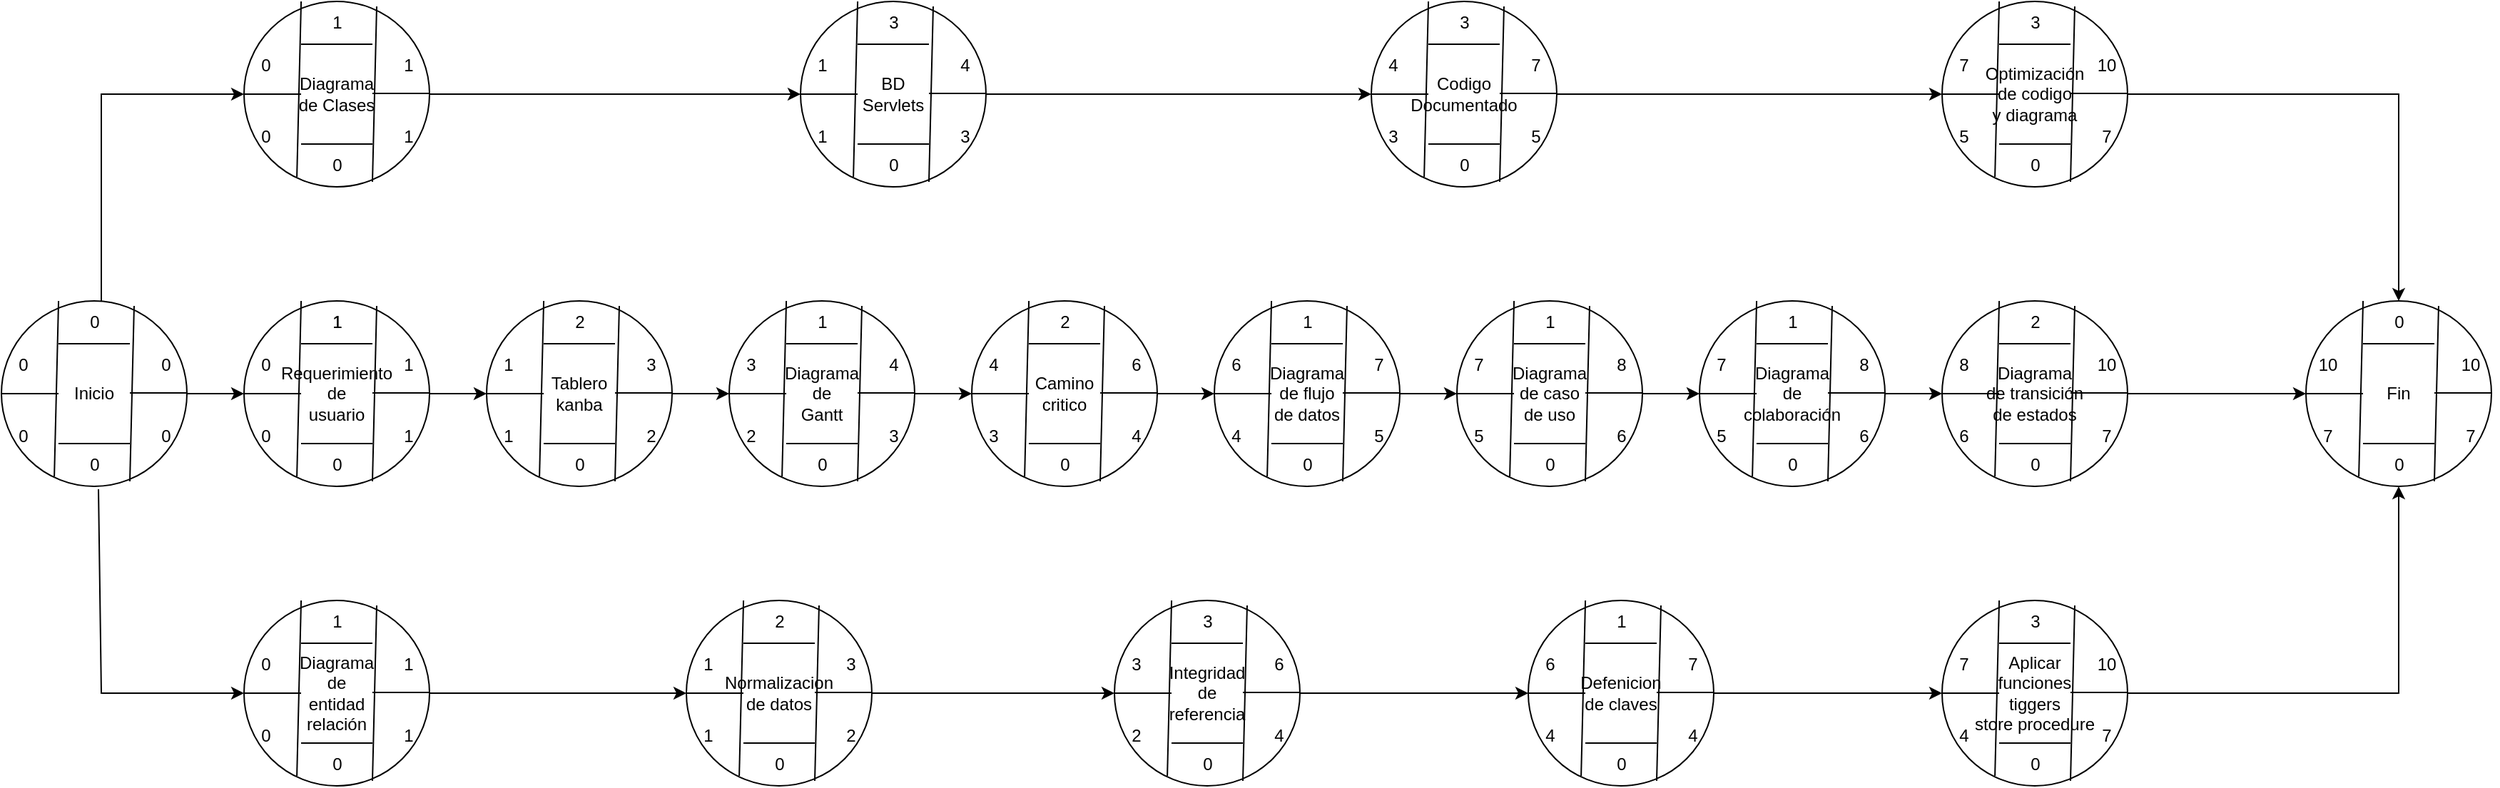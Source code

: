 <mxfile version="20.5.3" type="device"><diagram id="jX73nAKfQbrqdvxzPLve" name="Página-1"><mxGraphModel dx="1580" dy="882" grid="1" gridSize="10" guides="1" tooltips="1" connect="1" arrows="1" fold="1" page="1" pageScale="1" pageWidth="827" pageHeight="1169" math="0" shadow="0"><root><mxCell id="0"/><mxCell id="1" parent="0"/><mxCell id="p5GUo9DLYwA6pMEgjzOq-1" value="Inicio" style="ellipse;whiteSpace=wrap;html=1;aspect=fixed;" parent="1" vertex="1"><mxGeometry x="30" y="520" width="130" height="130" as="geometry"/></mxCell><mxCell id="p5GUo9DLYwA6pMEgjzOq-2" value="" style="endArrow=none;html=1;rounded=0;exitX=0.285;exitY=0.946;exitDx=0;exitDy=0;exitPerimeter=0;entryX=0.308;entryY=0;entryDx=0;entryDy=0;entryPerimeter=0;" parent="1" source="p5GUo9DLYwA6pMEgjzOq-1" target="p5GUo9DLYwA6pMEgjzOq-1" edge="1"><mxGeometry width="50" height="50" relative="1" as="geometry"><mxPoint x="60" y="730" as="sourcePoint"/><mxPoint x="70" y="530" as="targetPoint"/></mxGeometry></mxCell><mxCell id="p5GUo9DLYwA6pMEgjzOq-3" value="" style="endArrow=none;html=1;rounded=0;exitX=0.285;exitY=0.946;exitDx=0;exitDy=0;exitPerimeter=0;entryX=0.308;entryY=0;entryDx=0;entryDy=0;entryPerimeter=0;" parent="1" edge="1"><mxGeometry width="50" height="50" relative="1" as="geometry"><mxPoint x="120.0" y="646.49" as="sourcePoint"/><mxPoint x="122.99" y="523.51" as="targetPoint"/></mxGeometry></mxCell><mxCell id="p5GUo9DLYwA6pMEgjzOq-8" value="" style="endArrow=none;html=1;rounded=0;entryX=0;entryY=0.5;entryDx=0;entryDy=0;" parent="1" target="p5GUo9DLYwA6pMEgjzOq-1" edge="1"><mxGeometry width="50" height="50" relative="1" as="geometry"><mxPoint x="70" y="585" as="sourcePoint"/><mxPoint x="100" y="650" as="targetPoint"/></mxGeometry></mxCell><mxCell id="p5GUo9DLYwA6pMEgjzOq-9" value="" style="endArrow=none;html=1;rounded=0;entryX=0;entryY=0.5;entryDx=0;entryDy=0;" parent="1" edge="1"><mxGeometry width="50" height="50" relative="1" as="geometry"><mxPoint x="160" y="584.5" as="sourcePoint"/><mxPoint x="120" y="584.5" as="targetPoint"/></mxGeometry></mxCell><mxCell id="p5GUo9DLYwA6pMEgjzOq-11" value="" style="endArrow=none;html=1;rounded=0;" parent="1" edge="1"><mxGeometry width="50" height="50" relative="1" as="geometry"><mxPoint x="120" y="550" as="sourcePoint"/><mxPoint x="70" y="550" as="targetPoint"/></mxGeometry></mxCell><mxCell id="p5GUo9DLYwA6pMEgjzOq-12" value="" style="endArrow=none;html=1;rounded=0;" parent="1" edge="1"><mxGeometry width="50" height="50" relative="1" as="geometry"><mxPoint x="120" y="620" as="sourcePoint"/><mxPoint x="70" y="620" as="targetPoint"/></mxGeometry></mxCell><mxCell id="p5GUo9DLYwA6pMEgjzOq-13" value="0" style="text;html=1;align=center;verticalAlign=middle;resizable=0;points=[];autosize=1;strokeColor=none;fillColor=none;" parent="1" vertex="1"><mxGeometry x="30" y="550" width="30" height="30" as="geometry"/></mxCell><mxCell id="p5GUo9DLYwA6pMEgjzOq-15" value="0" style="text;html=1;align=center;verticalAlign=middle;resizable=0;points=[];autosize=1;strokeColor=none;fillColor=none;" parent="1" vertex="1"><mxGeometry x="80" y="520" width="30" height="30" as="geometry"/></mxCell><mxCell id="p5GUo9DLYwA6pMEgjzOq-16" value="0" style="text;html=1;align=center;verticalAlign=middle;resizable=0;points=[];autosize=1;strokeColor=none;fillColor=none;" parent="1" vertex="1"><mxGeometry x="130" y="550" width="30" height="30" as="geometry"/></mxCell><mxCell id="p5GUo9DLYwA6pMEgjzOq-17" value="0" style="text;html=1;align=center;verticalAlign=middle;resizable=0;points=[];autosize=1;strokeColor=none;fillColor=none;" parent="1" vertex="1"><mxGeometry x="130" y="600" width="30" height="30" as="geometry"/></mxCell><mxCell id="p5GUo9DLYwA6pMEgjzOq-18" value="0" style="text;html=1;align=center;verticalAlign=middle;resizable=0;points=[];autosize=1;strokeColor=none;fillColor=none;" parent="1" vertex="1"><mxGeometry x="80" y="620" width="30" height="30" as="geometry"/></mxCell><mxCell id="p5GUo9DLYwA6pMEgjzOq-19" value="0" style="text;html=1;align=center;verticalAlign=middle;resizable=0;points=[];autosize=1;strokeColor=none;fillColor=none;" parent="1" vertex="1"><mxGeometry x="30" y="600" width="30" height="30" as="geometry"/></mxCell><mxCell id="p5GUo9DLYwA6pMEgjzOq-20" value="Requerimiento&lt;br&gt;de&lt;br&gt;usuario" style="ellipse;whiteSpace=wrap;html=1;aspect=fixed;" parent="1" vertex="1"><mxGeometry x="200" y="520" width="130" height="130" as="geometry"/></mxCell><mxCell id="p5GUo9DLYwA6pMEgjzOq-21" value="" style="endArrow=none;html=1;rounded=0;exitX=0.285;exitY=0.946;exitDx=0;exitDy=0;exitPerimeter=0;entryX=0.308;entryY=0;entryDx=0;entryDy=0;entryPerimeter=0;" parent="1" source="p5GUo9DLYwA6pMEgjzOq-20" target="p5GUo9DLYwA6pMEgjzOq-20" edge="1"><mxGeometry width="50" height="50" relative="1" as="geometry"><mxPoint x="230" y="730" as="sourcePoint"/><mxPoint x="240" y="530" as="targetPoint"/></mxGeometry></mxCell><mxCell id="p5GUo9DLYwA6pMEgjzOq-22" value="" style="endArrow=none;html=1;rounded=0;exitX=0.285;exitY=0.946;exitDx=0;exitDy=0;exitPerimeter=0;entryX=0.308;entryY=0;entryDx=0;entryDy=0;entryPerimeter=0;" parent="1" edge="1"><mxGeometry width="50" height="50" relative="1" as="geometry"><mxPoint x="290" y="646.49" as="sourcePoint"/><mxPoint x="292.99" y="523.51" as="targetPoint"/></mxGeometry></mxCell><mxCell id="p5GUo9DLYwA6pMEgjzOq-23" value="" style="endArrow=none;html=1;rounded=0;entryX=0;entryY=0.5;entryDx=0;entryDy=0;" parent="1" target="p5GUo9DLYwA6pMEgjzOq-20" edge="1"><mxGeometry width="50" height="50" relative="1" as="geometry"><mxPoint x="240" y="585" as="sourcePoint"/><mxPoint x="270" y="650" as="targetPoint"/></mxGeometry></mxCell><mxCell id="p5GUo9DLYwA6pMEgjzOq-24" value="" style="endArrow=none;html=1;rounded=0;entryX=0;entryY=0.5;entryDx=0;entryDy=0;" parent="1" edge="1"><mxGeometry width="50" height="50" relative="1" as="geometry"><mxPoint x="330" y="584.5" as="sourcePoint"/><mxPoint x="290" y="584.5" as="targetPoint"/></mxGeometry></mxCell><mxCell id="p5GUo9DLYwA6pMEgjzOq-25" value="" style="endArrow=none;html=1;rounded=0;" parent="1" edge="1"><mxGeometry width="50" height="50" relative="1" as="geometry"><mxPoint x="290" y="550" as="sourcePoint"/><mxPoint x="240" y="550" as="targetPoint"/></mxGeometry></mxCell><mxCell id="p5GUo9DLYwA6pMEgjzOq-26" value="" style="endArrow=none;html=1;rounded=0;" parent="1" edge="1"><mxGeometry width="50" height="50" relative="1" as="geometry"><mxPoint x="290" y="620" as="sourcePoint"/><mxPoint x="240" y="620" as="targetPoint"/></mxGeometry></mxCell><mxCell id="p5GUo9DLYwA6pMEgjzOq-27" value="0" style="text;html=1;align=center;verticalAlign=middle;resizable=0;points=[];autosize=1;strokeColor=none;fillColor=none;" parent="1" vertex="1"><mxGeometry x="200" y="550" width="30" height="30" as="geometry"/></mxCell><mxCell id="p5GUo9DLYwA6pMEgjzOq-28" value="1" style="text;html=1;align=center;verticalAlign=middle;resizable=0;points=[];autosize=1;strokeColor=none;fillColor=none;" parent="1" vertex="1"><mxGeometry x="250" y="520" width="30" height="30" as="geometry"/></mxCell><mxCell id="p5GUo9DLYwA6pMEgjzOq-29" value="1" style="text;html=1;align=center;verticalAlign=middle;resizable=0;points=[];autosize=1;strokeColor=none;fillColor=none;" parent="1" vertex="1"><mxGeometry x="300" y="550" width="30" height="30" as="geometry"/></mxCell><mxCell id="p5GUo9DLYwA6pMEgjzOq-30" value="1" style="text;html=1;align=center;verticalAlign=middle;resizable=0;points=[];autosize=1;strokeColor=none;fillColor=none;" parent="1" vertex="1"><mxGeometry x="300" y="600" width="30" height="30" as="geometry"/></mxCell><mxCell id="p5GUo9DLYwA6pMEgjzOq-31" value="0" style="text;html=1;align=center;verticalAlign=middle;resizable=0;points=[];autosize=1;strokeColor=none;fillColor=none;" parent="1" vertex="1"><mxGeometry x="250" y="620" width="30" height="30" as="geometry"/></mxCell><mxCell id="p5GUo9DLYwA6pMEgjzOq-32" value="0" style="text;html=1;align=center;verticalAlign=middle;resizable=0;points=[];autosize=1;strokeColor=none;fillColor=none;" parent="1" vertex="1"><mxGeometry x="200" y="600" width="30" height="30" as="geometry"/></mxCell><mxCell id="p5GUo9DLYwA6pMEgjzOq-35" value="Tablero&lt;br&gt;kanba" style="ellipse;whiteSpace=wrap;html=1;aspect=fixed;" parent="1" vertex="1"><mxGeometry x="370" y="520" width="130" height="130" as="geometry"/></mxCell><mxCell id="p5GUo9DLYwA6pMEgjzOq-36" value="" style="endArrow=none;html=1;rounded=0;exitX=0.285;exitY=0.946;exitDx=0;exitDy=0;exitPerimeter=0;entryX=0.308;entryY=0;entryDx=0;entryDy=0;entryPerimeter=0;" parent="1" source="p5GUo9DLYwA6pMEgjzOq-35" target="p5GUo9DLYwA6pMEgjzOq-35" edge="1"><mxGeometry width="50" height="50" relative="1" as="geometry"><mxPoint x="400" y="730" as="sourcePoint"/><mxPoint x="410" y="530" as="targetPoint"/></mxGeometry></mxCell><mxCell id="p5GUo9DLYwA6pMEgjzOq-37" value="" style="endArrow=none;html=1;rounded=0;exitX=0.285;exitY=0.946;exitDx=0;exitDy=0;exitPerimeter=0;entryX=0.308;entryY=0;entryDx=0;entryDy=0;entryPerimeter=0;" parent="1" edge="1"><mxGeometry width="50" height="50" relative="1" as="geometry"><mxPoint x="460" y="646.49" as="sourcePoint"/><mxPoint x="462.99" y="523.51" as="targetPoint"/></mxGeometry></mxCell><mxCell id="p5GUo9DLYwA6pMEgjzOq-38" value="" style="endArrow=none;html=1;rounded=0;entryX=0;entryY=0.5;entryDx=0;entryDy=0;" parent="1" target="p5GUo9DLYwA6pMEgjzOq-35" edge="1"><mxGeometry width="50" height="50" relative="1" as="geometry"><mxPoint x="410" y="585" as="sourcePoint"/><mxPoint x="440" y="650" as="targetPoint"/></mxGeometry></mxCell><mxCell id="p5GUo9DLYwA6pMEgjzOq-39" value="" style="endArrow=none;html=1;rounded=0;entryX=0;entryY=0.5;entryDx=0;entryDy=0;" parent="1" edge="1"><mxGeometry width="50" height="50" relative="1" as="geometry"><mxPoint x="500" y="584.5" as="sourcePoint"/><mxPoint x="460" y="584.5" as="targetPoint"/></mxGeometry></mxCell><mxCell id="p5GUo9DLYwA6pMEgjzOq-40" value="" style="endArrow=none;html=1;rounded=0;" parent="1" edge="1"><mxGeometry width="50" height="50" relative="1" as="geometry"><mxPoint x="460" y="550" as="sourcePoint"/><mxPoint x="410" y="550" as="targetPoint"/></mxGeometry></mxCell><mxCell id="p5GUo9DLYwA6pMEgjzOq-41" value="" style="endArrow=none;html=1;rounded=0;" parent="1" edge="1"><mxGeometry width="50" height="50" relative="1" as="geometry"><mxPoint x="460" y="620" as="sourcePoint"/><mxPoint x="410" y="620" as="targetPoint"/></mxGeometry></mxCell><mxCell id="p5GUo9DLYwA6pMEgjzOq-42" value="1" style="text;html=1;align=center;verticalAlign=middle;resizable=0;points=[];autosize=1;strokeColor=none;fillColor=none;" parent="1" vertex="1"><mxGeometry x="370" y="550" width="30" height="30" as="geometry"/></mxCell><mxCell id="p5GUo9DLYwA6pMEgjzOq-43" value="2" style="text;html=1;align=center;verticalAlign=middle;resizable=0;points=[];autosize=1;strokeColor=none;fillColor=none;" parent="1" vertex="1"><mxGeometry x="420" y="520" width="30" height="30" as="geometry"/></mxCell><mxCell id="p5GUo9DLYwA6pMEgjzOq-44" value="3" style="text;html=1;align=center;verticalAlign=middle;resizable=0;points=[];autosize=1;strokeColor=none;fillColor=none;" parent="1" vertex="1"><mxGeometry x="470" y="550" width="30" height="30" as="geometry"/></mxCell><mxCell id="p5GUo9DLYwA6pMEgjzOq-45" value="2" style="text;html=1;align=center;verticalAlign=middle;resizable=0;points=[];autosize=1;strokeColor=none;fillColor=none;" parent="1" vertex="1"><mxGeometry x="470" y="600" width="30" height="30" as="geometry"/></mxCell><mxCell id="p5GUo9DLYwA6pMEgjzOq-46" value="0" style="text;html=1;align=center;verticalAlign=middle;resizable=0;points=[];autosize=1;strokeColor=none;fillColor=none;" parent="1" vertex="1"><mxGeometry x="420" y="620" width="30" height="30" as="geometry"/></mxCell><mxCell id="p5GUo9DLYwA6pMEgjzOq-47" value="1" style="text;html=1;align=center;verticalAlign=middle;resizable=0;points=[];autosize=1;strokeColor=none;fillColor=none;" parent="1" vertex="1"><mxGeometry x="370" y="600" width="30" height="30" as="geometry"/></mxCell><mxCell id="p5GUo9DLYwA6pMEgjzOq-48" value="Diagrama&lt;br&gt;de&lt;br&gt;Gantt" style="ellipse;whiteSpace=wrap;html=1;aspect=fixed;" parent="1" vertex="1"><mxGeometry x="540" y="520" width="130" height="130" as="geometry"/></mxCell><mxCell id="p5GUo9DLYwA6pMEgjzOq-49" value="" style="endArrow=none;html=1;rounded=0;exitX=0.285;exitY=0.946;exitDx=0;exitDy=0;exitPerimeter=0;entryX=0.308;entryY=0;entryDx=0;entryDy=0;entryPerimeter=0;" parent="1" source="p5GUo9DLYwA6pMEgjzOq-48" target="p5GUo9DLYwA6pMEgjzOq-48" edge="1"><mxGeometry width="50" height="50" relative="1" as="geometry"><mxPoint x="570" y="730" as="sourcePoint"/><mxPoint x="580" y="530" as="targetPoint"/></mxGeometry></mxCell><mxCell id="p5GUo9DLYwA6pMEgjzOq-50" value="" style="endArrow=none;html=1;rounded=0;exitX=0.285;exitY=0.946;exitDx=0;exitDy=0;exitPerimeter=0;entryX=0.308;entryY=0;entryDx=0;entryDy=0;entryPerimeter=0;" parent="1" edge="1"><mxGeometry width="50" height="50" relative="1" as="geometry"><mxPoint x="630" y="646.49" as="sourcePoint"/><mxPoint x="632.99" y="523.51" as="targetPoint"/></mxGeometry></mxCell><mxCell id="p5GUo9DLYwA6pMEgjzOq-51" value="" style="endArrow=none;html=1;rounded=0;entryX=0;entryY=0.5;entryDx=0;entryDy=0;" parent="1" target="p5GUo9DLYwA6pMEgjzOq-48" edge="1"><mxGeometry width="50" height="50" relative="1" as="geometry"><mxPoint x="580" y="585" as="sourcePoint"/><mxPoint x="610" y="650" as="targetPoint"/></mxGeometry></mxCell><mxCell id="p5GUo9DLYwA6pMEgjzOq-52" value="" style="endArrow=none;html=1;rounded=0;entryX=0;entryY=0.5;entryDx=0;entryDy=0;" parent="1" edge="1"><mxGeometry width="50" height="50" relative="1" as="geometry"><mxPoint x="670" y="584.5" as="sourcePoint"/><mxPoint x="630" y="584.5" as="targetPoint"/></mxGeometry></mxCell><mxCell id="p5GUo9DLYwA6pMEgjzOq-53" value="" style="endArrow=none;html=1;rounded=0;" parent="1" edge="1"><mxGeometry width="50" height="50" relative="1" as="geometry"><mxPoint x="630" y="550" as="sourcePoint"/><mxPoint x="580" y="550" as="targetPoint"/></mxGeometry></mxCell><mxCell id="p5GUo9DLYwA6pMEgjzOq-54" value="" style="endArrow=none;html=1;rounded=0;" parent="1" edge="1"><mxGeometry width="50" height="50" relative="1" as="geometry"><mxPoint x="630" y="620" as="sourcePoint"/><mxPoint x="580" y="620" as="targetPoint"/></mxGeometry></mxCell><mxCell id="p5GUo9DLYwA6pMEgjzOq-55" value="3" style="text;html=1;align=center;verticalAlign=middle;resizable=0;points=[];autosize=1;strokeColor=none;fillColor=none;" parent="1" vertex="1"><mxGeometry x="540" y="550" width="30" height="30" as="geometry"/></mxCell><mxCell id="p5GUo9DLYwA6pMEgjzOq-56" value="1" style="text;html=1;align=center;verticalAlign=middle;resizable=0;points=[];autosize=1;strokeColor=none;fillColor=none;" parent="1" vertex="1"><mxGeometry x="590" y="520" width="30" height="30" as="geometry"/></mxCell><mxCell id="p5GUo9DLYwA6pMEgjzOq-57" value="4" style="text;html=1;align=center;verticalAlign=middle;resizable=0;points=[];autosize=1;strokeColor=none;fillColor=none;" parent="1" vertex="1"><mxGeometry x="640" y="550" width="30" height="30" as="geometry"/></mxCell><mxCell id="p5GUo9DLYwA6pMEgjzOq-58" value="3" style="text;html=1;align=center;verticalAlign=middle;resizable=0;points=[];autosize=1;strokeColor=none;fillColor=none;" parent="1" vertex="1"><mxGeometry x="640" y="600" width="30" height="30" as="geometry"/></mxCell><mxCell id="p5GUo9DLYwA6pMEgjzOq-59" value="0" style="text;html=1;align=center;verticalAlign=middle;resizable=0;points=[];autosize=1;strokeColor=none;fillColor=none;" parent="1" vertex="1"><mxGeometry x="590" y="620" width="30" height="30" as="geometry"/></mxCell><mxCell id="p5GUo9DLYwA6pMEgjzOq-60" value="2" style="text;html=1;align=center;verticalAlign=middle;resizable=0;points=[];autosize=1;strokeColor=none;fillColor=none;" parent="1" vertex="1"><mxGeometry x="540" y="600" width="30" height="30" as="geometry"/></mxCell><mxCell id="p5GUo9DLYwA6pMEgjzOq-61" value="Camino&lt;br&gt;critico" style="ellipse;whiteSpace=wrap;html=1;aspect=fixed;" parent="1" vertex="1"><mxGeometry x="710" y="520" width="130" height="130" as="geometry"/></mxCell><mxCell id="p5GUo9DLYwA6pMEgjzOq-62" value="" style="endArrow=none;html=1;rounded=0;exitX=0.285;exitY=0.946;exitDx=0;exitDy=0;exitPerimeter=0;entryX=0.308;entryY=0;entryDx=0;entryDy=0;entryPerimeter=0;" parent="1" source="p5GUo9DLYwA6pMEgjzOq-61" target="p5GUo9DLYwA6pMEgjzOq-61" edge="1"><mxGeometry width="50" height="50" relative="1" as="geometry"><mxPoint x="740" y="730" as="sourcePoint"/><mxPoint x="750" y="530" as="targetPoint"/></mxGeometry></mxCell><mxCell id="p5GUo9DLYwA6pMEgjzOq-63" value="" style="endArrow=none;html=1;rounded=0;exitX=0.285;exitY=0.946;exitDx=0;exitDy=0;exitPerimeter=0;entryX=0.308;entryY=0;entryDx=0;entryDy=0;entryPerimeter=0;" parent="1" edge="1"><mxGeometry width="50" height="50" relative="1" as="geometry"><mxPoint x="800" y="646.49" as="sourcePoint"/><mxPoint x="802.99" y="523.51" as="targetPoint"/></mxGeometry></mxCell><mxCell id="p5GUo9DLYwA6pMEgjzOq-64" value="" style="endArrow=none;html=1;rounded=0;entryX=0;entryY=0.5;entryDx=0;entryDy=0;" parent="1" target="p5GUo9DLYwA6pMEgjzOq-61" edge="1"><mxGeometry width="50" height="50" relative="1" as="geometry"><mxPoint x="750" y="585" as="sourcePoint"/><mxPoint x="780" y="650" as="targetPoint"/></mxGeometry></mxCell><mxCell id="p5GUo9DLYwA6pMEgjzOq-65" value="" style="endArrow=none;html=1;rounded=0;entryX=0;entryY=0.5;entryDx=0;entryDy=0;" parent="1" edge="1"><mxGeometry width="50" height="50" relative="1" as="geometry"><mxPoint x="840" y="584.5" as="sourcePoint"/><mxPoint x="800" y="584.5" as="targetPoint"/></mxGeometry></mxCell><mxCell id="p5GUo9DLYwA6pMEgjzOq-66" value="" style="endArrow=none;html=1;rounded=0;" parent="1" edge="1"><mxGeometry width="50" height="50" relative="1" as="geometry"><mxPoint x="800" y="550" as="sourcePoint"/><mxPoint x="750" y="550" as="targetPoint"/></mxGeometry></mxCell><mxCell id="p5GUo9DLYwA6pMEgjzOq-67" value="" style="endArrow=none;html=1;rounded=0;" parent="1" edge="1"><mxGeometry width="50" height="50" relative="1" as="geometry"><mxPoint x="800" y="620" as="sourcePoint"/><mxPoint x="750" y="620" as="targetPoint"/></mxGeometry></mxCell><mxCell id="p5GUo9DLYwA6pMEgjzOq-68" value="4" style="text;html=1;align=center;verticalAlign=middle;resizable=0;points=[];autosize=1;strokeColor=none;fillColor=none;" parent="1" vertex="1"><mxGeometry x="710" y="550" width="30" height="30" as="geometry"/></mxCell><mxCell id="p5GUo9DLYwA6pMEgjzOq-69" value="2" style="text;html=1;align=center;verticalAlign=middle;resizable=0;points=[];autosize=1;strokeColor=none;fillColor=none;" parent="1" vertex="1"><mxGeometry x="760" y="520" width="30" height="30" as="geometry"/></mxCell><mxCell id="p5GUo9DLYwA6pMEgjzOq-70" value="6" style="text;html=1;align=center;verticalAlign=middle;resizable=0;points=[];autosize=1;strokeColor=none;fillColor=none;" parent="1" vertex="1"><mxGeometry x="810" y="550" width="30" height="30" as="geometry"/></mxCell><mxCell id="p5GUo9DLYwA6pMEgjzOq-71" value="4" style="text;html=1;align=center;verticalAlign=middle;resizable=0;points=[];autosize=1;strokeColor=none;fillColor=none;" parent="1" vertex="1"><mxGeometry x="810" y="600" width="30" height="30" as="geometry"/></mxCell><mxCell id="p5GUo9DLYwA6pMEgjzOq-72" value="0" style="text;html=1;align=center;verticalAlign=middle;resizable=0;points=[];autosize=1;strokeColor=none;fillColor=none;" parent="1" vertex="1"><mxGeometry x="760" y="620" width="30" height="30" as="geometry"/></mxCell><mxCell id="p5GUo9DLYwA6pMEgjzOq-73" value="3" style="text;html=1;align=center;verticalAlign=middle;resizable=0;points=[];autosize=1;strokeColor=none;fillColor=none;" parent="1" vertex="1"><mxGeometry x="710" y="600" width="30" height="30" as="geometry"/></mxCell><mxCell id="p5GUo9DLYwA6pMEgjzOq-88" value="Diagrama&lt;br&gt;de flujo&lt;br&gt;de datos" style="ellipse;whiteSpace=wrap;html=1;aspect=fixed;" parent="1" vertex="1"><mxGeometry x="880" y="520" width="130" height="130" as="geometry"/></mxCell><mxCell id="p5GUo9DLYwA6pMEgjzOq-89" value="" style="endArrow=none;html=1;rounded=0;exitX=0.285;exitY=0.946;exitDx=0;exitDy=0;exitPerimeter=0;entryX=0.308;entryY=0;entryDx=0;entryDy=0;entryPerimeter=0;" parent="1" source="p5GUo9DLYwA6pMEgjzOq-88" target="p5GUo9DLYwA6pMEgjzOq-88" edge="1"><mxGeometry width="50" height="50" relative="1" as="geometry"><mxPoint x="910" y="730" as="sourcePoint"/><mxPoint x="920" y="530" as="targetPoint"/></mxGeometry></mxCell><mxCell id="p5GUo9DLYwA6pMEgjzOq-90" value="" style="endArrow=none;html=1;rounded=0;exitX=0.285;exitY=0.946;exitDx=0;exitDy=0;exitPerimeter=0;entryX=0.308;entryY=0;entryDx=0;entryDy=0;entryPerimeter=0;" parent="1" edge="1"><mxGeometry width="50" height="50" relative="1" as="geometry"><mxPoint x="970" y="646.49" as="sourcePoint"/><mxPoint x="972.99" y="523.51" as="targetPoint"/></mxGeometry></mxCell><mxCell id="p5GUo9DLYwA6pMEgjzOq-91" value="" style="endArrow=none;html=1;rounded=0;entryX=0;entryY=0.5;entryDx=0;entryDy=0;" parent="1" target="p5GUo9DLYwA6pMEgjzOq-88" edge="1"><mxGeometry width="50" height="50" relative="1" as="geometry"><mxPoint x="920" y="585" as="sourcePoint"/><mxPoint x="950" y="650" as="targetPoint"/></mxGeometry></mxCell><mxCell id="p5GUo9DLYwA6pMEgjzOq-92" value="" style="endArrow=none;html=1;rounded=0;entryX=0;entryY=0.5;entryDx=0;entryDy=0;" parent="1" edge="1"><mxGeometry width="50" height="50" relative="1" as="geometry"><mxPoint x="1010" y="584.5" as="sourcePoint"/><mxPoint x="970" y="584.5" as="targetPoint"/></mxGeometry></mxCell><mxCell id="p5GUo9DLYwA6pMEgjzOq-93" value="" style="endArrow=none;html=1;rounded=0;" parent="1" edge="1"><mxGeometry width="50" height="50" relative="1" as="geometry"><mxPoint x="970" y="550" as="sourcePoint"/><mxPoint x="920" y="550" as="targetPoint"/></mxGeometry></mxCell><mxCell id="p5GUo9DLYwA6pMEgjzOq-94" value="" style="endArrow=none;html=1;rounded=0;" parent="1" edge="1"><mxGeometry width="50" height="50" relative="1" as="geometry"><mxPoint x="970" y="620" as="sourcePoint"/><mxPoint x="920" y="620" as="targetPoint"/></mxGeometry></mxCell><mxCell id="p5GUo9DLYwA6pMEgjzOq-95" value="6" style="text;html=1;align=center;verticalAlign=middle;resizable=0;points=[];autosize=1;strokeColor=none;fillColor=none;" parent="1" vertex="1"><mxGeometry x="880" y="550" width="30" height="30" as="geometry"/></mxCell><mxCell id="p5GUo9DLYwA6pMEgjzOq-96" value="1" style="text;html=1;align=center;verticalAlign=middle;resizable=0;points=[];autosize=1;strokeColor=none;fillColor=none;" parent="1" vertex="1"><mxGeometry x="930" y="520" width="30" height="30" as="geometry"/></mxCell><mxCell id="p5GUo9DLYwA6pMEgjzOq-97" value="7" style="text;html=1;align=center;verticalAlign=middle;resizable=0;points=[];autosize=1;strokeColor=none;fillColor=none;" parent="1" vertex="1"><mxGeometry x="980" y="550" width="30" height="30" as="geometry"/></mxCell><mxCell id="p5GUo9DLYwA6pMEgjzOq-98" value="5" style="text;html=1;align=center;verticalAlign=middle;resizable=0;points=[];autosize=1;strokeColor=none;fillColor=none;" parent="1" vertex="1"><mxGeometry x="980" y="600" width="30" height="30" as="geometry"/></mxCell><mxCell id="p5GUo9DLYwA6pMEgjzOq-99" value="0" style="text;html=1;align=center;verticalAlign=middle;resizable=0;points=[];autosize=1;strokeColor=none;fillColor=none;" parent="1" vertex="1"><mxGeometry x="930" y="620" width="30" height="30" as="geometry"/></mxCell><mxCell id="p5GUo9DLYwA6pMEgjzOq-100" value="4" style="text;html=1;align=center;verticalAlign=middle;resizable=0;points=[];autosize=1;strokeColor=none;fillColor=none;" parent="1" vertex="1"><mxGeometry x="880" y="600" width="30" height="30" as="geometry"/></mxCell><mxCell id="p5GUo9DLYwA6pMEgjzOq-101" value="Diagrama&lt;br&gt;de caso&lt;br&gt;de uso" style="ellipse;whiteSpace=wrap;html=1;aspect=fixed;" parent="1" vertex="1"><mxGeometry x="1050" y="520" width="130" height="130" as="geometry"/></mxCell><mxCell id="p5GUo9DLYwA6pMEgjzOq-102" value="" style="endArrow=none;html=1;rounded=0;exitX=0.285;exitY=0.946;exitDx=0;exitDy=0;exitPerimeter=0;entryX=0.308;entryY=0;entryDx=0;entryDy=0;entryPerimeter=0;" parent="1" source="p5GUo9DLYwA6pMEgjzOq-101" target="p5GUo9DLYwA6pMEgjzOq-101" edge="1"><mxGeometry width="50" height="50" relative="1" as="geometry"><mxPoint x="1080" y="730" as="sourcePoint"/><mxPoint x="1090" y="530" as="targetPoint"/></mxGeometry></mxCell><mxCell id="p5GUo9DLYwA6pMEgjzOq-103" value="" style="endArrow=none;html=1;rounded=0;exitX=0.285;exitY=0.946;exitDx=0;exitDy=0;exitPerimeter=0;entryX=0.308;entryY=0;entryDx=0;entryDy=0;entryPerimeter=0;" parent="1" edge="1"><mxGeometry width="50" height="50" relative="1" as="geometry"><mxPoint x="1140" y="646.49" as="sourcePoint"/><mxPoint x="1142.99" y="523.51" as="targetPoint"/></mxGeometry></mxCell><mxCell id="p5GUo9DLYwA6pMEgjzOq-104" value="" style="endArrow=none;html=1;rounded=0;entryX=0;entryY=0.5;entryDx=0;entryDy=0;" parent="1" target="p5GUo9DLYwA6pMEgjzOq-101" edge="1"><mxGeometry width="50" height="50" relative="1" as="geometry"><mxPoint x="1090" y="585" as="sourcePoint"/><mxPoint x="1120" y="650" as="targetPoint"/></mxGeometry></mxCell><mxCell id="p5GUo9DLYwA6pMEgjzOq-105" value="" style="endArrow=none;html=1;rounded=0;entryX=0;entryY=0.5;entryDx=0;entryDy=0;" parent="1" edge="1"><mxGeometry width="50" height="50" relative="1" as="geometry"><mxPoint x="1180" y="584.5" as="sourcePoint"/><mxPoint x="1140" y="584.5" as="targetPoint"/></mxGeometry></mxCell><mxCell id="p5GUo9DLYwA6pMEgjzOq-106" value="" style="endArrow=none;html=1;rounded=0;" parent="1" edge="1"><mxGeometry width="50" height="50" relative="1" as="geometry"><mxPoint x="1140" y="550" as="sourcePoint"/><mxPoint x="1090" y="550" as="targetPoint"/></mxGeometry></mxCell><mxCell id="p5GUo9DLYwA6pMEgjzOq-107" value="" style="endArrow=none;html=1;rounded=0;" parent="1" edge="1"><mxGeometry width="50" height="50" relative="1" as="geometry"><mxPoint x="1140" y="620" as="sourcePoint"/><mxPoint x="1090" y="620" as="targetPoint"/></mxGeometry></mxCell><mxCell id="p5GUo9DLYwA6pMEgjzOq-108" value="7" style="text;html=1;align=center;verticalAlign=middle;resizable=0;points=[];autosize=1;strokeColor=none;fillColor=none;" parent="1" vertex="1"><mxGeometry x="1050" y="550" width="30" height="30" as="geometry"/></mxCell><mxCell id="p5GUo9DLYwA6pMEgjzOq-109" value="1" style="text;html=1;align=center;verticalAlign=middle;resizable=0;points=[];autosize=1;strokeColor=none;fillColor=none;" parent="1" vertex="1"><mxGeometry x="1100" y="520" width="30" height="30" as="geometry"/></mxCell><mxCell id="p5GUo9DLYwA6pMEgjzOq-110" value="8" style="text;html=1;align=center;verticalAlign=middle;resizable=0;points=[];autosize=1;strokeColor=none;fillColor=none;" parent="1" vertex="1"><mxGeometry x="1150" y="550" width="30" height="30" as="geometry"/></mxCell><mxCell id="p5GUo9DLYwA6pMEgjzOq-111" value="6" style="text;html=1;align=center;verticalAlign=middle;resizable=0;points=[];autosize=1;strokeColor=none;fillColor=none;" parent="1" vertex="1"><mxGeometry x="1150" y="600" width="30" height="30" as="geometry"/></mxCell><mxCell id="p5GUo9DLYwA6pMEgjzOq-112" value="0" style="text;html=1;align=center;verticalAlign=middle;resizable=0;points=[];autosize=1;strokeColor=none;fillColor=none;" parent="1" vertex="1"><mxGeometry x="1100" y="620" width="30" height="30" as="geometry"/></mxCell><mxCell id="p5GUo9DLYwA6pMEgjzOq-113" value="5" style="text;html=1;align=center;verticalAlign=middle;resizable=0;points=[];autosize=1;strokeColor=none;fillColor=none;" parent="1" vertex="1"><mxGeometry x="1050" y="600" width="30" height="30" as="geometry"/></mxCell><mxCell id="p5GUo9DLYwA6pMEgjzOq-114" value="Diagrama&lt;br&gt;de&lt;br&gt;colaboración" style="ellipse;whiteSpace=wrap;html=1;aspect=fixed;" parent="1" vertex="1"><mxGeometry x="1220" y="520" width="130" height="130" as="geometry"/></mxCell><mxCell id="p5GUo9DLYwA6pMEgjzOq-115" value="" style="endArrow=none;html=1;rounded=0;exitX=0.285;exitY=0.946;exitDx=0;exitDy=0;exitPerimeter=0;entryX=0.308;entryY=0;entryDx=0;entryDy=0;entryPerimeter=0;" parent="1" source="p5GUo9DLYwA6pMEgjzOq-114" target="p5GUo9DLYwA6pMEgjzOq-114" edge="1"><mxGeometry width="50" height="50" relative="1" as="geometry"><mxPoint x="1250" y="730" as="sourcePoint"/><mxPoint x="1260" y="530" as="targetPoint"/></mxGeometry></mxCell><mxCell id="p5GUo9DLYwA6pMEgjzOq-116" value="" style="endArrow=none;html=1;rounded=0;exitX=0.285;exitY=0.946;exitDx=0;exitDy=0;exitPerimeter=0;entryX=0.308;entryY=0;entryDx=0;entryDy=0;entryPerimeter=0;" parent="1" edge="1"><mxGeometry width="50" height="50" relative="1" as="geometry"><mxPoint x="1310" y="646.49" as="sourcePoint"/><mxPoint x="1312.99" y="523.51" as="targetPoint"/></mxGeometry></mxCell><mxCell id="p5GUo9DLYwA6pMEgjzOq-117" value="" style="endArrow=none;html=1;rounded=0;entryX=0;entryY=0.5;entryDx=0;entryDy=0;" parent="1" target="p5GUo9DLYwA6pMEgjzOq-114" edge="1"><mxGeometry width="50" height="50" relative="1" as="geometry"><mxPoint x="1260" y="585" as="sourcePoint"/><mxPoint x="1290" y="650" as="targetPoint"/></mxGeometry></mxCell><mxCell id="p5GUo9DLYwA6pMEgjzOq-118" value="" style="endArrow=none;html=1;rounded=0;entryX=0;entryY=0.5;entryDx=0;entryDy=0;" parent="1" edge="1"><mxGeometry width="50" height="50" relative="1" as="geometry"><mxPoint x="1350" y="584.5" as="sourcePoint"/><mxPoint x="1310" y="584.5" as="targetPoint"/></mxGeometry></mxCell><mxCell id="p5GUo9DLYwA6pMEgjzOq-119" value="" style="endArrow=none;html=1;rounded=0;" parent="1" edge="1"><mxGeometry width="50" height="50" relative="1" as="geometry"><mxPoint x="1310" y="550" as="sourcePoint"/><mxPoint x="1260" y="550" as="targetPoint"/></mxGeometry></mxCell><mxCell id="p5GUo9DLYwA6pMEgjzOq-120" value="" style="endArrow=none;html=1;rounded=0;" parent="1" edge="1"><mxGeometry width="50" height="50" relative="1" as="geometry"><mxPoint x="1310" y="620" as="sourcePoint"/><mxPoint x="1260" y="620" as="targetPoint"/></mxGeometry></mxCell><mxCell id="p5GUo9DLYwA6pMEgjzOq-121" value="7" style="text;html=1;align=center;verticalAlign=middle;resizable=0;points=[];autosize=1;strokeColor=none;fillColor=none;" parent="1" vertex="1"><mxGeometry x="1220" y="550" width="30" height="30" as="geometry"/></mxCell><mxCell id="p5GUo9DLYwA6pMEgjzOq-122" value="1" style="text;html=1;align=center;verticalAlign=middle;resizable=0;points=[];autosize=1;strokeColor=none;fillColor=none;" parent="1" vertex="1"><mxGeometry x="1270" y="520" width="30" height="30" as="geometry"/></mxCell><mxCell id="p5GUo9DLYwA6pMEgjzOq-123" value="8" style="text;html=1;align=center;verticalAlign=middle;resizable=0;points=[];autosize=1;strokeColor=none;fillColor=none;" parent="1" vertex="1"><mxGeometry x="1320" y="550" width="30" height="30" as="geometry"/></mxCell><mxCell id="p5GUo9DLYwA6pMEgjzOq-124" value="6" style="text;html=1;align=center;verticalAlign=middle;resizable=0;points=[];autosize=1;strokeColor=none;fillColor=none;" parent="1" vertex="1"><mxGeometry x="1320" y="600" width="30" height="30" as="geometry"/></mxCell><mxCell id="p5GUo9DLYwA6pMEgjzOq-125" value="0" style="text;html=1;align=center;verticalAlign=middle;resizable=0;points=[];autosize=1;strokeColor=none;fillColor=none;" parent="1" vertex="1"><mxGeometry x="1270" y="620" width="30" height="30" as="geometry"/></mxCell><mxCell id="p5GUo9DLYwA6pMEgjzOq-126" value="5" style="text;html=1;align=center;verticalAlign=middle;resizable=0;points=[];autosize=1;strokeColor=none;fillColor=none;" parent="1" vertex="1"><mxGeometry x="1220" y="600" width="30" height="30" as="geometry"/></mxCell><mxCell id="p5GUo9DLYwA6pMEgjzOq-141" value="1" style="text;html=1;align=center;verticalAlign=middle;resizable=0;points=[];autosize=1;strokeColor=none;fillColor=none;" parent="1" vertex="1"><mxGeometry x="250" y="520" width="30" height="30" as="geometry"/></mxCell><mxCell id="p5GUo9DLYwA6pMEgjzOq-143" value="Diagrama&lt;br&gt;de transición&lt;br&gt;de estados" style="ellipse;whiteSpace=wrap;html=1;aspect=fixed;" parent="1" vertex="1"><mxGeometry x="1390" y="520" width="130" height="130" as="geometry"/></mxCell><mxCell id="p5GUo9DLYwA6pMEgjzOq-144" value="" style="endArrow=none;html=1;rounded=0;exitX=0.285;exitY=0.946;exitDx=0;exitDy=0;exitPerimeter=0;entryX=0.308;entryY=0;entryDx=0;entryDy=0;entryPerimeter=0;" parent="1" source="p5GUo9DLYwA6pMEgjzOq-143" target="p5GUo9DLYwA6pMEgjzOq-143" edge="1"><mxGeometry width="50" height="50" relative="1" as="geometry"><mxPoint x="1420" y="730" as="sourcePoint"/><mxPoint x="1430" y="530" as="targetPoint"/></mxGeometry></mxCell><mxCell id="p5GUo9DLYwA6pMEgjzOq-145" value="" style="endArrow=none;html=1;rounded=0;exitX=0.285;exitY=0.946;exitDx=0;exitDy=0;exitPerimeter=0;entryX=0.308;entryY=0;entryDx=0;entryDy=0;entryPerimeter=0;" parent="1" edge="1"><mxGeometry width="50" height="50" relative="1" as="geometry"><mxPoint x="1480" y="646.49" as="sourcePoint"/><mxPoint x="1482.99" y="523.51" as="targetPoint"/></mxGeometry></mxCell><mxCell id="p5GUo9DLYwA6pMEgjzOq-146" value="" style="endArrow=none;html=1;rounded=0;entryX=0;entryY=0.5;entryDx=0;entryDy=0;" parent="1" target="p5GUo9DLYwA6pMEgjzOq-143" edge="1"><mxGeometry width="50" height="50" relative="1" as="geometry"><mxPoint x="1430" y="585" as="sourcePoint"/><mxPoint x="1460" y="650" as="targetPoint"/></mxGeometry></mxCell><mxCell id="p5GUo9DLYwA6pMEgjzOq-147" value="" style="endArrow=none;html=1;rounded=0;entryX=0;entryY=0.5;entryDx=0;entryDy=0;" parent="1" edge="1"><mxGeometry width="50" height="50" relative="1" as="geometry"><mxPoint x="1520" y="584.5" as="sourcePoint"/><mxPoint x="1480" y="584.5" as="targetPoint"/></mxGeometry></mxCell><mxCell id="p5GUo9DLYwA6pMEgjzOq-148" value="" style="endArrow=none;html=1;rounded=0;" parent="1" edge="1"><mxGeometry width="50" height="50" relative="1" as="geometry"><mxPoint x="1480" y="550" as="sourcePoint"/><mxPoint x="1430" y="550" as="targetPoint"/></mxGeometry></mxCell><mxCell id="p5GUo9DLYwA6pMEgjzOq-149" value="" style="endArrow=none;html=1;rounded=0;" parent="1" edge="1"><mxGeometry width="50" height="50" relative="1" as="geometry"><mxPoint x="1480" y="620" as="sourcePoint"/><mxPoint x="1430" y="620" as="targetPoint"/></mxGeometry></mxCell><mxCell id="p5GUo9DLYwA6pMEgjzOq-150" value="8" style="text;html=1;align=center;verticalAlign=middle;resizable=0;points=[];autosize=1;strokeColor=none;fillColor=none;" parent="1" vertex="1"><mxGeometry x="1390" y="550" width="30" height="30" as="geometry"/></mxCell><mxCell id="p5GUo9DLYwA6pMEgjzOq-151" value="2" style="text;html=1;align=center;verticalAlign=middle;resizable=0;points=[];autosize=1;strokeColor=none;fillColor=none;" parent="1" vertex="1"><mxGeometry x="1440" y="520" width="30" height="30" as="geometry"/></mxCell><mxCell id="p5GUo9DLYwA6pMEgjzOq-152" value="10" style="text;html=1;align=center;verticalAlign=middle;resizable=0;points=[];autosize=1;strokeColor=none;fillColor=none;" parent="1" vertex="1"><mxGeometry x="1485" y="550" width="40" height="30" as="geometry"/></mxCell><mxCell id="p5GUo9DLYwA6pMEgjzOq-153" value="7" style="text;html=1;align=center;verticalAlign=middle;resizable=0;points=[];autosize=1;strokeColor=none;fillColor=none;" parent="1" vertex="1"><mxGeometry x="1490" y="600" width="30" height="30" as="geometry"/></mxCell><mxCell id="p5GUo9DLYwA6pMEgjzOq-154" value="0" style="text;html=1;align=center;verticalAlign=middle;resizable=0;points=[];autosize=1;strokeColor=none;fillColor=none;" parent="1" vertex="1"><mxGeometry x="1440" y="620" width="30" height="30" as="geometry"/></mxCell><mxCell id="p5GUo9DLYwA6pMEgjzOq-155" value="6" style="text;html=1;align=center;verticalAlign=middle;resizable=0;points=[];autosize=1;strokeColor=none;fillColor=none;" parent="1" vertex="1"><mxGeometry x="1390" y="600" width="30" height="30" as="geometry"/></mxCell><mxCell id="p5GUo9DLYwA6pMEgjzOq-160" value="" style="endArrow=classic;html=1;rounded=0;exitX=1;exitY=0.5;exitDx=0;exitDy=0;entryX=0;entryY=0.5;entryDx=0;entryDy=0;" parent="1" source="p5GUo9DLYwA6pMEgjzOq-1" target="p5GUo9DLYwA6pMEgjzOq-20" edge="1"><mxGeometry width="50" height="50" relative="1" as="geometry"><mxPoint x="150" y="510" as="sourcePoint"/><mxPoint x="200" y="460" as="targetPoint"/></mxGeometry></mxCell><mxCell id="p5GUo9DLYwA6pMEgjzOq-161" value="" style="endArrow=classic;html=1;rounded=0;exitX=1;exitY=0.5;exitDx=0;exitDy=0;entryX=0;entryY=0.5;entryDx=0;entryDy=0;" parent="1" source="p5GUo9DLYwA6pMEgjzOq-20" target="p5GUo9DLYwA6pMEgjzOq-35" edge="1"><mxGeometry width="50" height="50" relative="1" as="geometry"><mxPoint x="400" y="430" as="sourcePoint"/><mxPoint x="450" y="380" as="targetPoint"/></mxGeometry></mxCell><mxCell id="p5GUo9DLYwA6pMEgjzOq-162" value="" style="endArrow=classic;html=1;rounded=0;exitX=1;exitY=0.5;exitDx=0;exitDy=0;entryX=0;entryY=0.5;entryDx=0;entryDy=0;" parent="1" source="p5GUo9DLYwA6pMEgjzOq-35" target="p5GUo9DLYwA6pMEgjzOq-48" edge="1"><mxGeometry width="50" height="50" relative="1" as="geometry"><mxPoint x="550" y="520" as="sourcePoint"/><mxPoint x="580" y="470" as="targetPoint"/></mxGeometry></mxCell><mxCell id="p5GUo9DLYwA6pMEgjzOq-163" value="" style="endArrow=classic;html=1;rounded=0;exitX=1;exitY=0.5;exitDx=0;exitDy=0;entryX=0;entryY=0.5;entryDx=0;entryDy=0;" parent="1" source="p5GUo9DLYwA6pMEgjzOq-48" target="p5GUo9DLYwA6pMEgjzOq-61" edge="1"><mxGeometry width="50" height="50" relative="1" as="geometry"><mxPoint x="720" y="520" as="sourcePoint"/><mxPoint x="770" y="470" as="targetPoint"/></mxGeometry></mxCell><mxCell id="p5GUo9DLYwA6pMEgjzOq-164" value="" style="endArrow=classic;html=1;rounded=0;exitX=1;exitY=0.5;exitDx=0;exitDy=0;entryX=0;entryY=0.5;entryDx=0;entryDy=0;" parent="1" source="p5GUo9DLYwA6pMEgjzOq-61" target="p5GUo9DLYwA6pMEgjzOq-88" edge="1"><mxGeometry width="50" height="50" relative="1" as="geometry"><mxPoint x="880" y="540" as="sourcePoint"/><mxPoint x="930" y="490" as="targetPoint"/></mxGeometry></mxCell><mxCell id="p5GUo9DLYwA6pMEgjzOq-165" value="" style="endArrow=classic;html=1;rounded=0;exitX=1;exitY=0.5;exitDx=0;exitDy=0;entryX=0;entryY=0.5;entryDx=0;entryDy=0;" parent="1" source="p5GUo9DLYwA6pMEgjzOq-88" target="p5GUo9DLYwA6pMEgjzOq-101" edge="1"><mxGeometry width="50" height="50" relative="1" as="geometry"><mxPoint x="1050" y="540" as="sourcePoint"/><mxPoint x="1100" y="490" as="targetPoint"/></mxGeometry></mxCell><mxCell id="p5GUo9DLYwA6pMEgjzOq-166" value="" style="endArrow=classic;html=1;rounded=0;exitX=1;exitY=0.5;exitDx=0;exitDy=0;entryX=0;entryY=0.5;entryDx=0;entryDy=0;" parent="1" source="p5GUo9DLYwA6pMEgjzOq-101" target="p5GUo9DLYwA6pMEgjzOq-114" edge="1"><mxGeometry width="50" height="50" relative="1" as="geometry"><mxPoint x="1220" y="530" as="sourcePoint"/><mxPoint x="1270" y="480" as="targetPoint"/></mxGeometry></mxCell><mxCell id="p5GUo9DLYwA6pMEgjzOq-167" value="" style="endArrow=classic;html=1;rounded=0;exitX=1;exitY=0.5;exitDx=0;exitDy=0;entryX=0;entryY=0.5;entryDx=0;entryDy=0;" parent="1" source="p5GUo9DLYwA6pMEgjzOq-114" target="p5GUo9DLYwA6pMEgjzOq-143" edge="1"><mxGeometry width="50" height="50" relative="1" as="geometry"><mxPoint x="1370" y="590" as="sourcePoint"/><mxPoint x="1420" y="410" as="targetPoint"/></mxGeometry></mxCell><mxCell id="p5GUo9DLYwA6pMEgjzOq-168" value="Fin" style="ellipse;whiteSpace=wrap;html=1;aspect=fixed;" parent="1" vertex="1"><mxGeometry x="1645" y="520" width="130" height="130" as="geometry"/></mxCell><mxCell id="p5GUo9DLYwA6pMEgjzOq-169" value="" style="endArrow=none;html=1;rounded=0;exitX=0.285;exitY=0.946;exitDx=0;exitDy=0;exitPerimeter=0;entryX=0.308;entryY=0;entryDx=0;entryDy=0;entryPerimeter=0;" parent="1" source="p5GUo9DLYwA6pMEgjzOq-168" target="p5GUo9DLYwA6pMEgjzOq-168" edge="1"><mxGeometry width="50" height="50" relative="1" as="geometry"><mxPoint x="1675" y="730" as="sourcePoint"/><mxPoint x="1685" y="530" as="targetPoint"/></mxGeometry></mxCell><mxCell id="p5GUo9DLYwA6pMEgjzOq-170" value="" style="endArrow=none;html=1;rounded=0;exitX=0.285;exitY=0.946;exitDx=0;exitDy=0;exitPerimeter=0;entryX=0.308;entryY=0;entryDx=0;entryDy=0;entryPerimeter=0;" parent="1" edge="1"><mxGeometry width="50" height="50" relative="1" as="geometry"><mxPoint x="1735" y="646.49" as="sourcePoint"/><mxPoint x="1737.99" y="523.51" as="targetPoint"/></mxGeometry></mxCell><mxCell id="p5GUo9DLYwA6pMEgjzOq-171" value="" style="endArrow=none;html=1;rounded=0;entryX=0;entryY=0.5;entryDx=0;entryDy=0;" parent="1" target="p5GUo9DLYwA6pMEgjzOq-168" edge="1"><mxGeometry width="50" height="50" relative="1" as="geometry"><mxPoint x="1685" y="585" as="sourcePoint"/><mxPoint x="1715" y="650" as="targetPoint"/></mxGeometry></mxCell><mxCell id="p5GUo9DLYwA6pMEgjzOq-172" value="" style="endArrow=none;html=1;rounded=0;entryX=0;entryY=0.5;entryDx=0;entryDy=0;" parent="1" edge="1"><mxGeometry width="50" height="50" relative="1" as="geometry"><mxPoint x="1775" y="584.5" as="sourcePoint"/><mxPoint x="1735" y="584.5" as="targetPoint"/></mxGeometry></mxCell><mxCell id="p5GUo9DLYwA6pMEgjzOq-173" value="" style="endArrow=none;html=1;rounded=0;" parent="1" edge="1"><mxGeometry width="50" height="50" relative="1" as="geometry"><mxPoint x="1735" y="550" as="sourcePoint"/><mxPoint x="1685" y="550" as="targetPoint"/></mxGeometry></mxCell><mxCell id="p5GUo9DLYwA6pMEgjzOq-174" value="" style="endArrow=none;html=1;rounded=0;" parent="1" edge="1"><mxGeometry width="50" height="50" relative="1" as="geometry"><mxPoint x="1735" y="620" as="sourcePoint"/><mxPoint x="1685" y="620" as="targetPoint"/></mxGeometry></mxCell><mxCell id="p5GUo9DLYwA6pMEgjzOq-175" value="10" style="text;html=1;align=center;verticalAlign=middle;resizable=0;points=[];autosize=1;strokeColor=none;fillColor=none;" parent="1" vertex="1"><mxGeometry x="1640" y="550" width="40" height="30" as="geometry"/></mxCell><mxCell id="p5GUo9DLYwA6pMEgjzOq-176" value="0" style="text;html=1;align=center;verticalAlign=middle;resizable=0;points=[];autosize=1;strokeColor=none;fillColor=none;" parent="1" vertex="1"><mxGeometry x="1695" y="520" width="30" height="30" as="geometry"/></mxCell><mxCell id="p5GUo9DLYwA6pMEgjzOq-177" value="10" style="text;html=1;align=center;verticalAlign=middle;resizable=0;points=[];autosize=1;strokeColor=none;fillColor=none;" parent="1" vertex="1"><mxGeometry x="1740" y="550" width="40" height="30" as="geometry"/></mxCell><mxCell id="p5GUo9DLYwA6pMEgjzOq-178" value="7" style="text;html=1;align=center;verticalAlign=middle;resizable=0;points=[];autosize=1;strokeColor=none;fillColor=none;" parent="1" vertex="1"><mxGeometry x="1745" y="600" width="30" height="30" as="geometry"/></mxCell><mxCell id="p5GUo9DLYwA6pMEgjzOq-179" value="0" style="text;html=1;align=center;verticalAlign=middle;resizable=0;points=[];autosize=1;strokeColor=none;fillColor=none;" parent="1" vertex="1"><mxGeometry x="1695" y="620" width="30" height="30" as="geometry"/></mxCell><mxCell id="p5GUo9DLYwA6pMEgjzOq-180" value="7" style="text;html=1;align=center;verticalAlign=middle;resizable=0;points=[];autosize=1;strokeColor=none;fillColor=none;" parent="1" vertex="1"><mxGeometry x="1645" y="600" width="30" height="30" as="geometry"/></mxCell><mxCell id="p5GUo9DLYwA6pMEgjzOq-181" value="" style="endArrow=classic;html=1;rounded=0;exitX=1;exitY=0.5;exitDx=0;exitDy=0;entryX=0;entryY=0.5;entryDx=0;entryDy=0;" parent="1" source="p5GUo9DLYwA6pMEgjzOq-143" target="p5GUo9DLYwA6pMEgjzOq-168" edge="1"><mxGeometry width="50" height="50" relative="1" as="geometry"><mxPoint x="1520" y="580" as="sourcePoint"/><mxPoint x="1570" y="530" as="targetPoint"/></mxGeometry></mxCell><mxCell id="p5GUo9DLYwA6pMEgjzOq-182" value="Diagrama&lt;br&gt;de Clases" style="ellipse;whiteSpace=wrap;html=1;aspect=fixed;" parent="1" vertex="1"><mxGeometry x="200" y="310" width="130" height="130" as="geometry"/></mxCell><mxCell id="p5GUo9DLYwA6pMEgjzOq-183" value="" style="endArrow=none;html=1;rounded=0;exitX=0.285;exitY=0.946;exitDx=0;exitDy=0;exitPerimeter=0;entryX=0.308;entryY=0;entryDx=0;entryDy=0;entryPerimeter=0;" parent="1" source="p5GUo9DLYwA6pMEgjzOq-182" target="p5GUo9DLYwA6pMEgjzOq-182" edge="1"><mxGeometry width="50" height="50" relative="1" as="geometry"><mxPoint x="230" y="520" as="sourcePoint"/><mxPoint x="240" y="320" as="targetPoint"/></mxGeometry></mxCell><mxCell id="p5GUo9DLYwA6pMEgjzOq-184" value="" style="endArrow=none;html=1;rounded=0;exitX=0.285;exitY=0.946;exitDx=0;exitDy=0;exitPerimeter=0;entryX=0.308;entryY=0;entryDx=0;entryDy=0;entryPerimeter=0;" parent="1" edge="1"><mxGeometry width="50" height="50" relative="1" as="geometry"><mxPoint x="290" y="436.49" as="sourcePoint"/><mxPoint x="292.99" y="313.51" as="targetPoint"/></mxGeometry></mxCell><mxCell id="p5GUo9DLYwA6pMEgjzOq-185" value="" style="endArrow=none;html=1;rounded=0;entryX=0;entryY=0.5;entryDx=0;entryDy=0;" parent="1" target="p5GUo9DLYwA6pMEgjzOq-182" edge="1"><mxGeometry width="50" height="50" relative="1" as="geometry"><mxPoint x="240" y="375" as="sourcePoint"/><mxPoint x="270" y="440" as="targetPoint"/></mxGeometry></mxCell><mxCell id="p5GUo9DLYwA6pMEgjzOq-186" value="" style="endArrow=none;html=1;rounded=0;entryX=0;entryY=0.5;entryDx=0;entryDy=0;" parent="1" edge="1"><mxGeometry width="50" height="50" relative="1" as="geometry"><mxPoint x="330" y="374.5" as="sourcePoint"/><mxPoint x="290" y="374.5" as="targetPoint"/></mxGeometry></mxCell><mxCell id="p5GUo9DLYwA6pMEgjzOq-187" value="" style="endArrow=none;html=1;rounded=0;" parent="1" edge="1"><mxGeometry width="50" height="50" relative="1" as="geometry"><mxPoint x="290" y="340" as="sourcePoint"/><mxPoint x="240" y="340" as="targetPoint"/></mxGeometry></mxCell><mxCell id="p5GUo9DLYwA6pMEgjzOq-188" value="" style="endArrow=none;html=1;rounded=0;" parent="1" edge="1"><mxGeometry width="50" height="50" relative="1" as="geometry"><mxPoint x="290" y="410" as="sourcePoint"/><mxPoint x="240" y="410" as="targetPoint"/></mxGeometry></mxCell><mxCell id="p5GUo9DLYwA6pMEgjzOq-189" value="0" style="text;html=1;align=center;verticalAlign=middle;resizable=0;points=[];autosize=1;strokeColor=none;fillColor=none;" parent="1" vertex="1"><mxGeometry x="200" y="340" width="30" height="30" as="geometry"/></mxCell><mxCell id="p5GUo9DLYwA6pMEgjzOq-190" value="1" style="text;html=1;align=center;verticalAlign=middle;resizable=0;points=[];autosize=1;strokeColor=none;fillColor=none;" parent="1" vertex="1"><mxGeometry x="250" y="310" width="30" height="30" as="geometry"/></mxCell><mxCell id="p5GUo9DLYwA6pMEgjzOq-191" value="1" style="text;html=1;align=center;verticalAlign=middle;resizable=0;points=[];autosize=1;strokeColor=none;fillColor=none;" parent="1" vertex="1"><mxGeometry x="300" y="340" width="30" height="30" as="geometry"/></mxCell><mxCell id="p5GUo9DLYwA6pMEgjzOq-192" value="1" style="text;html=1;align=center;verticalAlign=middle;resizable=0;points=[];autosize=1;strokeColor=none;fillColor=none;" parent="1" vertex="1"><mxGeometry x="300" y="390" width="30" height="30" as="geometry"/></mxCell><mxCell id="p5GUo9DLYwA6pMEgjzOq-193" value="0" style="text;html=1;align=center;verticalAlign=middle;resizable=0;points=[];autosize=1;strokeColor=none;fillColor=none;" parent="1" vertex="1"><mxGeometry x="250" y="410" width="30" height="30" as="geometry"/></mxCell><mxCell id="p5GUo9DLYwA6pMEgjzOq-194" value="0" style="text;html=1;align=center;verticalAlign=middle;resizable=0;points=[];autosize=1;strokeColor=none;fillColor=none;" parent="1" vertex="1"><mxGeometry x="200" y="390" width="30" height="30" as="geometry"/></mxCell><mxCell id="p5GUo9DLYwA6pMEgjzOq-195" value="Diagrama&lt;br&gt;de&lt;br&gt;entidad&lt;br&gt;relación" style="ellipse;whiteSpace=wrap;html=1;aspect=fixed;" parent="1" vertex="1"><mxGeometry x="200" y="730" width="130" height="130" as="geometry"/></mxCell><mxCell id="p5GUo9DLYwA6pMEgjzOq-196" value="" style="endArrow=none;html=1;rounded=0;exitX=0.285;exitY=0.946;exitDx=0;exitDy=0;exitPerimeter=0;entryX=0.308;entryY=0;entryDx=0;entryDy=0;entryPerimeter=0;" parent="1" source="p5GUo9DLYwA6pMEgjzOq-195" target="p5GUo9DLYwA6pMEgjzOq-195" edge="1"><mxGeometry width="50" height="50" relative="1" as="geometry"><mxPoint x="230" y="940" as="sourcePoint"/><mxPoint x="240" y="740" as="targetPoint"/></mxGeometry></mxCell><mxCell id="p5GUo9DLYwA6pMEgjzOq-197" value="" style="endArrow=none;html=1;rounded=0;exitX=0.285;exitY=0.946;exitDx=0;exitDy=0;exitPerimeter=0;entryX=0.308;entryY=0;entryDx=0;entryDy=0;entryPerimeter=0;" parent="1" edge="1"><mxGeometry width="50" height="50" relative="1" as="geometry"><mxPoint x="290" y="856.49" as="sourcePoint"/><mxPoint x="292.99" y="733.51" as="targetPoint"/></mxGeometry></mxCell><mxCell id="p5GUo9DLYwA6pMEgjzOq-198" value="" style="endArrow=none;html=1;rounded=0;entryX=0;entryY=0.5;entryDx=0;entryDy=0;" parent="1" target="p5GUo9DLYwA6pMEgjzOq-195" edge="1"><mxGeometry width="50" height="50" relative="1" as="geometry"><mxPoint x="240" y="795" as="sourcePoint"/><mxPoint x="270" y="860" as="targetPoint"/></mxGeometry></mxCell><mxCell id="p5GUo9DLYwA6pMEgjzOq-199" value="" style="endArrow=none;html=1;rounded=0;entryX=0;entryY=0.5;entryDx=0;entryDy=0;" parent="1" edge="1"><mxGeometry width="50" height="50" relative="1" as="geometry"><mxPoint x="330" y="794.5" as="sourcePoint"/><mxPoint x="290" y="794.5" as="targetPoint"/></mxGeometry></mxCell><mxCell id="p5GUo9DLYwA6pMEgjzOq-200" value="" style="endArrow=none;html=1;rounded=0;" parent="1" edge="1"><mxGeometry width="50" height="50" relative="1" as="geometry"><mxPoint x="290" y="760" as="sourcePoint"/><mxPoint x="240" y="760" as="targetPoint"/></mxGeometry></mxCell><mxCell id="p5GUo9DLYwA6pMEgjzOq-201" value="" style="endArrow=none;html=1;rounded=0;" parent="1" edge="1"><mxGeometry width="50" height="50" relative="1" as="geometry"><mxPoint x="290" y="830" as="sourcePoint"/><mxPoint x="240" y="830" as="targetPoint"/></mxGeometry></mxCell><mxCell id="p5GUo9DLYwA6pMEgjzOq-202" value="0" style="text;html=1;align=center;verticalAlign=middle;resizable=0;points=[];autosize=1;strokeColor=none;fillColor=none;" parent="1" vertex="1"><mxGeometry x="200" y="760" width="30" height="30" as="geometry"/></mxCell><mxCell id="p5GUo9DLYwA6pMEgjzOq-203" value="1" style="text;html=1;align=center;verticalAlign=middle;resizable=0;points=[];autosize=1;strokeColor=none;fillColor=none;" parent="1" vertex="1"><mxGeometry x="250" y="730" width="30" height="30" as="geometry"/></mxCell><mxCell id="p5GUo9DLYwA6pMEgjzOq-204" value="1" style="text;html=1;align=center;verticalAlign=middle;resizable=0;points=[];autosize=1;strokeColor=none;fillColor=none;" parent="1" vertex="1"><mxGeometry x="300" y="760" width="30" height="30" as="geometry"/></mxCell><mxCell id="p5GUo9DLYwA6pMEgjzOq-205" value="1" style="text;html=1;align=center;verticalAlign=middle;resizable=0;points=[];autosize=1;strokeColor=none;fillColor=none;" parent="1" vertex="1"><mxGeometry x="300" y="810" width="30" height="30" as="geometry"/></mxCell><mxCell id="p5GUo9DLYwA6pMEgjzOq-206" value="0" style="text;html=1;align=center;verticalAlign=middle;resizable=0;points=[];autosize=1;strokeColor=none;fillColor=none;" parent="1" vertex="1"><mxGeometry x="250" y="830" width="30" height="30" as="geometry"/></mxCell><mxCell id="p5GUo9DLYwA6pMEgjzOq-207" value="0" style="text;html=1;align=center;verticalAlign=middle;resizable=0;points=[];autosize=1;strokeColor=none;fillColor=none;" parent="1" vertex="1"><mxGeometry x="200" y="810" width="30" height="30" as="geometry"/></mxCell><mxCell id="p5GUo9DLYwA6pMEgjzOq-212" value="" style="endArrow=classic;html=1;rounded=0;entryX=0;entryY=0.5;entryDx=0;entryDy=0;" parent="1" target="p5GUo9DLYwA6pMEgjzOq-182" edge="1"><mxGeometry width="50" height="50" relative="1" as="geometry"><mxPoint x="100" y="520" as="sourcePoint"/><mxPoint x="70" y="370" as="targetPoint"/><Array as="points"><mxPoint x="100" y="375"/></Array></mxGeometry></mxCell><mxCell id="p5GUo9DLYwA6pMEgjzOq-214" value="" style="endArrow=classic;html=1;rounded=0;exitX=0.6;exitY=1.067;exitDx=0;exitDy=0;exitPerimeter=0;entryX=0;entryY=0.5;entryDx=0;entryDy=0;" parent="1" source="p5GUo9DLYwA6pMEgjzOq-18" target="p5GUo9DLYwA6pMEgjzOq-195" edge="1"><mxGeometry width="50" height="50" relative="1" as="geometry"><mxPoint x="60" y="740" as="sourcePoint"/><mxPoint x="110" y="690" as="targetPoint"/><Array as="points"><mxPoint x="100" y="795"/></Array></mxGeometry></mxCell><mxCell id="p5GUo9DLYwA6pMEgjzOq-215" value="BD&lt;br&gt;Servlets" style="ellipse;whiteSpace=wrap;html=1;aspect=fixed;" parent="1" vertex="1"><mxGeometry x="590" y="310" width="130" height="130" as="geometry"/></mxCell><mxCell id="p5GUo9DLYwA6pMEgjzOq-216" value="" style="endArrow=none;html=1;rounded=0;exitX=0.285;exitY=0.946;exitDx=0;exitDy=0;exitPerimeter=0;entryX=0.308;entryY=0;entryDx=0;entryDy=0;entryPerimeter=0;" parent="1" source="p5GUo9DLYwA6pMEgjzOq-215" target="p5GUo9DLYwA6pMEgjzOq-215" edge="1"><mxGeometry width="50" height="50" relative="1" as="geometry"><mxPoint x="620" y="520" as="sourcePoint"/><mxPoint x="630" y="320" as="targetPoint"/></mxGeometry></mxCell><mxCell id="p5GUo9DLYwA6pMEgjzOq-217" value="" style="endArrow=none;html=1;rounded=0;exitX=0.285;exitY=0.946;exitDx=0;exitDy=0;exitPerimeter=0;entryX=0.308;entryY=0;entryDx=0;entryDy=0;entryPerimeter=0;" parent="1" edge="1"><mxGeometry width="50" height="50" relative="1" as="geometry"><mxPoint x="680" y="436.49" as="sourcePoint"/><mxPoint x="682.99" y="313.51" as="targetPoint"/></mxGeometry></mxCell><mxCell id="p5GUo9DLYwA6pMEgjzOq-218" value="" style="endArrow=none;html=1;rounded=0;entryX=0;entryY=0.5;entryDx=0;entryDy=0;" parent="1" target="p5GUo9DLYwA6pMEgjzOq-215" edge="1"><mxGeometry width="50" height="50" relative="1" as="geometry"><mxPoint x="630" y="375" as="sourcePoint"/><mxPoint x="660" y="440" as="targetPoint"/></mxGeometry></mxCell><mxCell id="p5GUo9DLYwA6pMEgjzOq-219" value="" style="endArrow=none;html=1;rounded=0;entryX=0;entryY=0.5;entryDx=0;entryDy=0;" parent="1" edge="1"><mxGeometry width="50" height="50" relative="1" as="geometry"><mxPoint x="720" y="374.5" as="sourcePoint"/><mxPoint x="680" y="374.5" as="targetPoint"/></mxGeometry></mxCell><mxCell id="p5GUo9DLYwA6pMEgjzOq-220" value="" style="endArrow=none;html=1;rounded=0;" parent="1" edge="1"><mxGeometry width="50" height="50" relative="1" as="geometry"><mxPoint x="680" y="340" as="sourcePoint"/><mxPoint x="630" y="340" as="targetPoint"/></mxGeometry></mxCell><mxCell id="p5GUo9DLYwA6pMEgjzOq-221" value="" style="endArrow=none;html=1;rounded=0;" parent="1" edge="1"><mxGeometry width="50" height="50" relative="1" as="geometry"><mxPoint x="680" y="410" as="sourcePoint"/><mxPoint x="630" y="410" as="targetPoint"/></mxGeometry></mxCell><mxCell id="p5GUo9DLYwA6pMEgjzOq-222" value="1" style="text;html=1;align=center;verticalAlign=middle;resizable=0;points=[];autosize=1;strokeColor=none;fillColor=none;" parent="1" vertex="1"><mxGeometry x="590" y="340" width="30" height="30" as="geometry"/></mxCell><mxCell id="p5GUo9DLYwA6pMEgjzOq-223" value="3" style="text;html=1;align=center;verticalAlign=middle;resizable=0;points=[];autosize=1;strokeColor=none;fillColor=none;" parent="1" vertex="1"><mxGeometry x="640" y="310" width="30" height="30" as="geometry"/></mxCell><mxCell id="p5GUo9DLYwA6pMEgjzOq-224" value="4" style="text;html=1;align=center;verticalAlign=middle;resizable=0;points=[];autosize=1;strokeColor=none;fillColor=none;" parent="1" vertex="1"><mxGeometry x="690" y="340" width="30" height="30" as="geometry"/></mxCell><mxCell id="p5GUo9DLYwA6pMEgjzOq-225" value="3" style="text;html=1;align=center;verticalAlign=middle;resizable=0;points=[];autosize=1;strokeColor=none;fillColor=none;" parent="1" vertex="1"><mxGeometry x="690" y="390" width="30" height="30" as="geometry"/></mxCell><mxCell id="p5GUo9DLYwA6pMEgjzOq-226" value="0" style="text;html=1;align=center;verticalAlign=middle;resizable=0;points=[];autosize=1;strokeColor=none;fillColor=none;" parent="1" vertex="1"><mxGeometry x="640" y="410" width="30" height="30" as="geometry"/></mxCell><mxCell id="p5GUo9DLYwA6pMEgjzOq-227" value="1" style="text;html=1;align=center;verticalAlign=middle;resizable=0;points=[];autosize=1;strokeColor=none;fillColor=none;" parent="1" vertex="1"><mxGeometry x="590" y="390" width="30" height="30" as="geometry"/></mxCell><mxCell id="p5GUo9DLYwA6pMEgjzOq-228" value="Codigo&lt;br&gt;Documentado" style="ellipse;whiteSpace=wrap;html=1;aspect=fixed;" parent="1" vertex="1"><mxGeometry x="990" y="310" width="130" height="130" as="geometry"/></mxCell><mxCell id="p5GUo9DLYwA6pMEgjzOq-229" value="" style="endArrow=none;html=1;rounded=0;exitX=0.285;exitY=0.946;exitDx=0;exitDy=0;exitPerimeter=0;entryX=0.308;entryY=0;entryDx=0;entryDy=0;entryPerimeter=0;" parent="1" source="p5GUo9DLYwA6pMEgjzOq-228" target="p5GUo9DLYwA6pMEgjzOq-228" edge="1"><mxGeometry width="50" height="50" relative="1" as="geometry"><mxPoint x="1020" y="520" as="sourcePoint"/><mxPoint x="1030" y="320" as="targetPoint"/></mxGeometry></mxCell><mxCell id="p5GUo9DLYwA6pMEgjzOq-230" value="" style="endArrow=none;html=1;rounded=0;exitX=0.285;exitY=0.946;exitDx=0;exitDy=0;exitPerimeter=0;entryX=0.308;entryY=0;entryDx=0;entryDy=0;entryPerimeter=0;" parent="1" edge="1"><mxGeometry width="50" height="50" relative="1" as="geometry"><mxPoint x="1080" y="436.49" as="sourcePoint"/><mxPoint x="1082.99" y="313.51" as="targetPoint"/></mxGeometry></mxCell><mxCell id="p5GUo9DLYwA6pMEgjzOq-231" value="" style="endArrow=none;html=1;rounded=0;entryX=0;entryY=0.5;entryDx=0;entryDy=0;" parent="1" target="p5GUo9DLYwA6pMEgjzOq-228" edge="1"><mxGeometry width="50" height="50" relative="1" as="geometry"><mxPoint x="1030" y="375" as="sourcePoint"/><mxPoint x="1060" y="440" as="targetPoint"/></mxGeometry></mxCell><mxCell id="p5GUo9DLYwA6pMEgjzOq-232" value="" style="endArrow=none;html=1;rounded=0;entryX=0;entryY=0.5;entryDx=0;entryDy=0;" parent="1" edge="1"><mxGeometry width="50" height="50" relative="1" as="geometry"><mxPoint x="1120" y="374.5" as="sourcePoint"/><mxPoint x="1080" y="374.5" as="targetPoint"/></mxGeometry></mxCell><mxCell id="p5GUo9DLYwA6pMEgjzOq-233" value="" style="endArrow=none;html=1;rounded=0;" parent="1" edge="1"><mxGeometry width="50" height="50" relative="1" as="geometry"><mxPoint x="1080" y="340" as="sourcePoint"/><mxPoint x="1030" y="340" as="targetPoint"/></mxGeometry></mxCell><mxCell id="p5GUo9DLYwA6pMEgjzOq-234" value="" style="endArrow=none;html=1;rounded=0;" parent="1" edge="1"><mxGeometry width="50" height="50" relative="1" as="geometry"><mxPoint x="1080" y="410" as="sourcePoint"/><mxPoint x="1030" y="410" as="targetPoint"/></mxGeometry></mxCell><mxCell id="p5GUo9DLYwA6pMEgjzOq-235" value="4" style="text;html=1;align=center;verticalAlign=middle;resizable=0;points=[];autosize=1;strokeColor=none;fillColor=none;" parent="1" vertex="1"><mxGeometry x="990" y="340" width="30" height="30" as="geometry"/></mxCell><mxCell id="p5GUo9DLYwA6pMEgjzOq-236" value="3" style="text;html=1;align=center;verticalAlign=middle;resizable=0;points=[];autosize=1;strokeColor=none;fillColor=none;" parent="1" vertex="1"><mxGeometry x="1040" y="310" width="30" height="30" as="geometry"/></mxCell><mxCell id="p5GUo9DLYwA6pMEgjzOq-237" value="7" style="text;html=1;align=center;verticalAlign=middle;resizable=0;points=[];autosize=1;strokeColor=none;fillColor=none;" parent="1" vertex="1"><mxGeometry x="1090" y="340" width="30" height="30" as="geometry"/></mxCell><mxCell id="p5GUo9DLYwA6pMEgjzOq-238" value="5" style="text;html=1;align=center;verticalAlign=middle;resizable=0;points=[];autosize=1;strokeColor=none;fillColor=none;" parent="1" vertex="1"><mxGeometry x="1090" y="390" width="30" height="30" as="geometry"/></mxCell><mxCell id="p5GUo9DLYwA6pMEgjzOq-239" value="0" style="text;html=1;align=center;verticalAlign=middle;resizable=0;points=[];autosize=1;strokeColor=none;fillColor=none;" parent="1" vertex="1"><mxGeometry x="1040" y="410" width="30" height="30" as="geometry"/></mxCell><mxCell id="p5GUo9DLYwA6pMEgjzOq-240" value="3" style="text;html=1;align=center;verticalAlign=middle;resizable=0;points=[];autosize=1;strokeColor=none;fillColor=none;" parent="1" vertex="1"><mxGeometry x="990" y="390" width="30" height="30" as="geometry"/></mxCell><mxCell id="p5GUo9DLYwA6pMEgjzOq-259" style="edgeStyle=orthogonalEdgeStyle;rounded=0;orthogonalLoop=1;jettySize=auto;html=1;entryX=0.5;entryY=0;entryDx=0;entryDy=0;entryPerimeter=0;" parent="1" source="p5GUo9DLYwA6pMEgjzOq-241" target="p5GUo9DLYwA6pMEgjzOq-176" edge="1"><mxGeometry relative="1" as="geometry"/></mxCell><mxCell id="p5GUo9DLYwA6pMEgjzOq-241" value="Optimización&lt;br&gt;de codigo&lt;br&gt;y diagrama" style="ellipse;whiteSpace=wrap;html=1;aspect=fixed;" parent="1" vertex="1"><mxGeometry x="1390" y="310" width="130" height="130" as="geometry"/></mxCell><mxCell id="p5GUo9DLYwA6pMEgjzOq-242" value="" style="endArrow=none;html=1;rounded=0;exitX=0.285;exitY=0.946;exitDx=0;exitDy=0;exitPerimeter=0;entryX=0.308;entryY=0;entryDx=0;entryDy=0;entryPerimeter=0;" parent="1" source="p5GUo9DLYwA6pMEgjzOq-241" target="p5GUo9DLYwA6pMEgjzOq-241" edge="1"><mxGeometry width="50" height="50" relative="1" as="geometry"><mxPoint x="1420" y="520" as="sourcePoint"/><mxPoint x="1430" y="320" as="targetPoint"/></mxGeometry></mxCell><mxCell id="p5GUo9DLYwA6pMEgjzOq-243" value="" style="endArrow=none;html=1;rounded=0;exitX=0.285;exitY=0.946;exitDx=0;exitDy=0;exitPerimeter=0;entryX=0.308;entryY=0;entryDx=0;entryDy=0;entryPerimeter=0;" parent="1" edge="1"><mxGeometry width="50" height="50" relative="1" as="geometry"><mxPoint x="1480" y="436.49" as="sourcePoint"/><mxPoint x="1482.99" y="313.51" as="targetPoint"/></mxGeometry></mxCell><mxCell id="p5GUo9DLYwA6pMEgjzOq-244" value="" style="endArrow=none;html=1;rounded=0;entryX=0;entryY=0.5;entryDx=0;entryDy=0;" parent="1" target="p5GUo9DLYwA6pMEgjzOq-241" edge="1"><mxGeometry width="50" height="50" relative="1" as="geometry"><mxPoint x="1430" y="375" as="sourcePoint"/><mxPoint x="1460" y="440" as="targetPoint"/></mxGeometry></mxCell><mxCell id="p5GUo9DLYwA6pMEgjzOq-245" value="" style="endArrow=none;html=1;rounded=0;entryX=0;entryY=0.5;entryDx=0;entryDy=0;" parent="1" edge="1"><mxGeometry width="50" height="50" relative="1" as="geometry"><mxPoint x="1520" y="374.5" as="sourcePoint"/><mxPoint x="1480" y="374.5" as="targetPoint"/></mxGeometry></mxCell><mxCell id="p5GUo9DLYwA6pMEgjzOq-246" value="" style="endArrow=none;html=1;rounded=0;" parent="1" edge="1"><mxGeometry width="50" height="50" relative="1" as="geometry"><mxPoint x="1480" y="340" as="sourcePoint"/><mxPoint x="1430" y="340" as="targetPoint"/></mxGeometry></mxCell><mxCell id="p5GUo9DLYwA6pMEgjzOq-247" value="" style="endArrow=none;html=1;rounded=0;" parent="1" edge="1"><mxGeometry width="50" height="50" relative="1" as="geometry"><mxPoint x="1480" y="410" as="sourcePoint"/><mxPoint x="1430" y="410" as="targetPoint"/></mxGeometry></mxCell><mxCell id="p5GUo9DLYwA6pMEgjzOq-248" value="7" style="text;html=1;align=center;verticalAlign=middle;resizable=0;points=[];autosize=1;strokeColor=none;fillColor=none;" parent="1" vertex="1"><mxGeometry x="1390" y="340" width="30" height="30" as="geometry"/></mxCell><mxCell id="p5GUo9DLYwA6pMEgjzOq-249" value="3" style="text;html=1;align=center;verticalAlign=middle;resizable=0;points=[];autosize=1;strokeColor=none;fillColor=none;" parent="1" vertex="1"><mxGeometry x="1440" y="310" width="30" height="30" as="geometry"/></mxCell><mxCell id="p5GUo9DLYwA6pMEgjzOq-250" value="10" style="text;html=1;align=center;verticalAlign=middle;resizable=0;points=[];autosize=1;strokeColor=none;fillColor=none;" parent="1" vertex="1"><mxGeometry x="1485" y="340" width="40" height="30" as="geometry"/></mxCell><mxCell id="p5GUo9DLYwA6pMEgjzOq-251" value="7" style="text;html=1;align=center;verticalAlign=middle;resizable=0;points=[];autosize=1;strokeColor=none;fillColor=none;" parent="1" vertex="1"><mxGeometry x="1490" y="390" width="30" height="30" as="geometry"/></mxCell><mxCell id="p5GUo9DLYwA6pMEgjzOq-252" value="0" style="text;html=1;align=center;verticalAlign=middle;resizable=0;points=[];autosize=1;strokeColor=none;fillColor=none;" parent="1" vertex="1"><mxGeometry x="1440" y="410" width="30" height="30" as="geometry"/></mxCell><mxCell id="p5GUo9DLYwA6pMEgjzOq-253" value="5" style="text;html=1;align=center;verticalAlign=middle;resizable=0;points=[];autosize=1;strokeColor=none;fillColor=none;" parent="1" vertex="1"><mxGeometry x="1390" y="390" width="30" height="30" as="geometry"/></mxCell><mxCell id="p5GUo9DLYwA6pMEgjzOq-256" value="" style="endArrow=classic;html=1;rounded=0;exitX=1;exitY=0.5;exitDx=0;exitDy=0;entryX=0;entryY=0.5;entryDx=0;entryDy=0;" parent="1" source="p5GUo9DLYwA6pMEgjzOq-182" target="p5GUo9DLYwA6pMEgjzOq-215" edge="1"><mxGeometry width="50" height="50" relative="1" as="geometry"><mxPoint x="370" y="400" as="sourcePoint"/><mxPoint x="420" y="350" as="targetPoint"/></mxGeometry></mxCell><mxCell id="p5GUo9DLYwA6pMEgjzOq-257" value="" style="endArrow=classic;html=1;rounded=0;exitX=1;exitY=0.5;exitDx=0;exitDy=0;entryX=0;entryY=0.5;entryDx=0;entryDy=0;" parent="1" source="p5GUo9DLYwA6pMEgjzOq-215" target="p5GUo9DLYwA6pMEgjzOq-228" edge="1"><mxGeometry width="50" height="50" relative="1" as="geometry"><mxPoint x="840" y="300" as="sourcePoint"/><mxPoint x="890" y="250" as="targetPoint"/></mxGeometry></mxCell><mxCell id="p5GUo9DLYwA6pMEgjzOq-258" value="" style="endArrow=classic;html=1;rounded=0;exitX=1;exitY=0.5;exitDx=0;exitDy=0;entryX=0;entryY=0.5;entryDx=0;entryDy=0;" parent="1" source="p5GUo9DLYwA6pMEgjzOq-228" target="p5GUo9DLYwA6pMEgjzOq-241" edge="1"><mxGeometry width="50" height="50" relative="1" as="geometry"><mxPoint x="1150" y="200" as="sourcePoint"/><mxPoint x="1200" y="150" as="targetPoint"/></mxGeometry></mxCell><mxCell id="p5GUo9DLYwA6pMEgjzOq-260" value="Normalizacion&lt;br&gt;de datos" style="ellipse;whiteSpace=wrap;html=1;aspect=fixed;" parent="1" vertex="1"><mxGeometry x="510" y="730" width="130" height="130" as="geometry"/></mxCell><mxCell id="p5GUo9DLYwA6pMEgjzOq-261" value="" style="endArrow=none;html=1;rounded=0;exitX=0.285;exitY=0.946;exitDx=0;exitDy=0;exitPerimeter=0;entryX=0.308;entryY=0;entryDx=0;entryDy=0;entryPerimeter=0;" parent="1" source="p5GUo9DLYwA6pMEgjzOq-260" target="p5GUo9DLYwA6pMEgjzOq-260" edge="1"><mxGeometry width="50" height="50" relative="1" as="geometry"><mxPoint x="540" y="940" as="sourcePoint"/><mxPoint x="550" y="740" as="targetPoint"/></mxGeometry></mxCell><mxCell id="p5GUo9DLYwA6pMEgjzOq-262" value="" style="endArrow=none;html=1;rounded=0;exitX=0.285;exitY=0.946;exitDx=0;exitDy=0;exitPerimeter=0;entryX=0.308;entryY=0;entryDx=0;entryDy=0;entryPerimeter=0;" parent="1" edge="1"><mxGeometry width="50" height="50" relative="1" as="geometry"><mxPoint x="600" y="856.49" as="sourcePoint"/><mxPoint x="602.99" y="733.51" as="targetPoint"/></mxGeometry></mxCell><mxCell id="p5GUo9DLYwA6pMEgjzOq-263" value="" style="endArrow=none;html=1;rounded=0;entryX=0;entryY=0.5;entryDx=0;entryDy=0;" parent="1" target="p5GUo9DLYwA6pMEgjzOq-260" edge="1"><mxGeometry width="50" height="50" relative="1" as="geometry"><mxPoint x="550" y="795" as="sourcePoint"/><mxPoint x="580" y="860" as="targetPoint"/></mxGeometry></mxCell><mxCell id="p5GUo9DLYwA6pMEgjzOq-264" value="" style="endArrow=none;html=1;rounded=0;entryX=0;entryY=0.5;entryDx=0;entryDy=0;" parent="1" edge="1"><mxGeometry width="50" height="50" relative="1" as="geometry"><mxPoint x="640" y="794.5" as="sourcePoint"/><mxPoint x="600" y="794.5" as="targetPoint"/></mxGeometry></mxCell><mxCell id="p5GUo9DLYwA6pMEgjzOq-265" value="" style="endArrow=none;html=1;rounded=0;" parent="1" edge="1"><mxGeometry width="50" height="50" relative="1" as="geometry"><mxPoint x="600" y="760" as="sourcePoint"/><mxPoint x="550" y="760" as="targetPoint"/></mxGeometry></mxCell><mxCell id="p5GUo9DLYwA6pMEgjzOq-266" value="" style="endArrow=none;html=1;rounded=0;" parent="1" edge="1"><mxGeometry width="50" height="50" relative="1" as="geometry"><mxPoint x="600" y="830" as="sourcePoint"/><mxPoint x="550" y="830" as="targetPoint"/></mxGeometry></mxCell><mxCell id="p5GUo9DLYwA6pMEgjzOq-267" value="1" style="text;html=1;align=center;verticalAlign=middle;resizable=0;points=[];autosize=1;strokeColor=none;fillColor=none;" parent="1" vertex="1"><mxGeometry x="510" y="760" width="30" height="30" as="geometry"/></mxCell><mxCell id="p5GUo9DLYwA6pMEgjzOq-268" value="2" style="text;html=1;align=center;verticalAlign=middle;resizable=0;points=[];autosize=1;strokeColor=none;fillColor=none;" parent="1" vertex="1"><mxGeometry x="560" y="730" width="30" height="30" as="geometry"/></mxCell><mxCell id="p5GUo9DLYwA6pMEgjzOq-269" value="3" style="text;html=1;align=center;verticalAlign=middle;resizable=0;points=[];autosize=1;strokeColor=none;fillColor=none;" parent="1" vertex="1"><mxGeometry x="610" y="760" width="30" height="30" as="geometry"/></mxCell><mxCell id="p5GUo9DLYwA6pMEgjzOq-270" value="2" style="text;html=1;align=center;verticalAlign=middle;resizable=0;points=[];autosize=1;strokeColor=none;fillColor=none;" parent="1" vertex="1"><mxGeometry x="610" y="810" width="30" height="30" as="geometry"/></mxCell><mxCell id="p5GUo9DLYwA6pMEgjzOq-271" value="0" style="text;html=1;align=center;verticalAlign=middle;resizable=0;points=[];autosize=1;strokeColor=none;fillColor=none;" parent="1" vertex="1"><mxGeometry x="560" y="830" width="30" height="30" as="geometry"/></mxCell><mxCell id="p5GUo9DLYwA6pMEgjzOq-272" value="1" style="text;html=1;align=center;verticalAlign=middle;resizable=0;points=[];autosize=1;strokeColor=none;fillColor=none;" parent="1" vertex="1"><mxGeometry x="510" y="810" width="30" height="30" as="geometry"/></mxCell><mxCell id="p5GUo9DLYwA6pMEgjzOq-273" value="Integridad&lt;br&gt;de &lt;br&gt;referencia" style="ellipse;whiteSpace=wrap;html=1;aspect=fixed;" parent="1" vertex="1"><mxGeometry x="810" y="730" width="130" height="130" as="geometry"/></mxCell><mxCell id="p5GUo9DLYwA6pMEgjzOq-274" value="" style="endArrow=none;html=1;rounded=0;exitX=0.285;exitY=0.946;exitDx=0;exitDy=0;exitPerimeter=0;entryX=0.308;entryY=0;entryDx=0;entryDy=0;entryPerimeter=0;" parent="1" source="p5GUo9DLYwA6pMEgjzOq-273" target="p5GUo9DLYwA6pMEgjzOq-273" edge="1"><mxGeometry width="50" height="50" relative="1" as="geometry"><mxPoint x="840" y="940" as="sourcePoint"/><mxPoint x="850" y="740" as="targetPoint"/></mxGeometry></mxCell><mxCell id="p5GUo9DLYwA6pMEgjzOq-275" value="" style="endArrow=none;html=1;rounded=0;exitX=0.285;exitY=0.946;exitDx=0;exitDy=0;exitPerimeter=0;entryX=0.308;entryY=0;entryDx=0;entryDy=0;entryPerimeter=0;" parent="1" edge="1"><mxGeometry width="50" height="50" relative="1" as="geometry"><mxPoint x="900" y="856.49" as="sourcePoint"/><mxPoint x="902.99" y="733.51" as="targetPoint"/></mxGeometry></mxCell><mxCell id="p5GUo9DLYwA6pMEgjzOq-276" value="" style="endArrow=none;html=1;rounded=0;entryX=0;entryY=0.5;entryDx=0;entryDy=0;" parent="1" target="p5GUo9DLYwA6pMEgjzOq-273" edge="1"><mxGeometry width="50" height="50" relative="1" as="geometry"><mxPoint x="850" y="795" as="sourcePoint"/><mxPoint x="880" y="860" as="targetPoint"/></mxGeometry></mxCell><mxCell id="p5GUo9DLYwA6pMEgjzOq-277" value="" style="endArrow=none;html=1;rounded=0;entryX=0;entryY=0.5;entryDx=0;entryDy=0;" parent="1" edge="1"><mxGeometry width="50" height="50" relative="1" as="geometry"><mxPoint x="940" y="794.5" as="sourcePoint"/><mxPoint x="900" y="794.5" as="targetPoint"/></mxGeometry></mxCell><mxCell id="p5GUo9DLYwA6pMEgjzOq-278" value="" style="endArrow=none;html=1;rounded=0;" parent="1" edge="1"><mxGeometry width="50" height="50" relative="1" as="geometry"><mxPoint x="900" y="760" as="sourcePoint"/><mxPoint x="850" y="760" as="targetPoint"/></mxGeometry></mxCell><mxCell id="p5GUo9DLYwA6pMEgjzOq-279" value="" style="endArrow=none;html=1;rounded=0;" parent="1" edge="1"><mxGeometry width="50" height="50" relative="1" as="geometry"><mxPoint x="900" y="830" as="sourcePoint"/><mxPoint x="850" y="830" as="targetPoint"/></mxGeometry></mxCell><mxCell id="p5GUo9DLYwA6pMEgjzOq-280" value="3" style="text;html=1;align=center;verticalAlign=middle;resizable=0;points=[];autosize=1;strokeColor=none;fillColor=none;" parent="1" vertex="1"><mxGeometry x="810" y="760" width="30" height="30" as="geometry"/></mxCell><mxCell id="p5GUo9DLYwA6pMEgjzOq-281" value="3" style="text;html=1;align=center;verticalAlign=middle;resizable=0;points=[];autosize=1;strokeColor=none;fillColor=none;" parent="1" vertex="1"><mxGeometry x="860" y="730" width="30" height="30" as="geometry"/></mxCell><mxCell id="p5GUo9DLYwA6pMEgjzOq-282" value="6" style="text;html=1;align=center;verticalAlign=middle;resizable=0;points=[];autosize=1;strokeColor=none;fillColor=none;" parent="1" vertex="1"><mxGeometry x="910" y="760" width="30" height="30" as="geometry"/></mxCell><mxCell id="p5GUo9DLYwA6pMEgjzOq-283" value="4" style="text;html=1;align=center;verticalAlign=middle;resizable=0;points=[];autosize=1;strokeColor=none;fillColor=none;" parent="1" vertex="1"><mxGeometry x="910" y="810" width="30" height="30" as="geometry"/></mxCell><mxCell id="p5GUo9DLYwA6pMEgjzOq-284" value="0" style="text;html=1;align=center;verticalAlign=middle;resizable=0;points=[];autosize=1;strokeColor=none;fillColor=none;" parent="1" vertex="1"><mxGeometry x="860" y="830" width="30" height="30" as="geometry"/></mxCell><mxCell id="p5GUo9DLYwA6pMEgjzOq-285" value="2" style="text;html=1;align=center;verticalAlign=middle;resizable=0;points=[];autosize=1;strokeColor=none;fillColor=none;" parent="1" vertex="1"><mxGeometry x="810" y="810" width="30" height="30" as="geometry"/></mxCell><mxCell id="p5GUo9DLYwA6pMEgjzOq-286" value="Aplicar&lt;br&gt;funciones&lt;br&gt;tiggers&lt;br&gt;store procedure" style="ellipse;whiteSpace=wrap;html=1;aspect=fixed;" parent="1" vertex="1"><mxGeometry x="1390" y="730" width="130" height="130" as="geometry"/></mxCell><mxCell id="p5GUo9DLYwA6pMEgjzOq-287" value="" style="endArrow=none;html=1;rounded=0;exitX=0.285;exitY=0.946;exitDx=0;exitDy=0;exitPerimeter=0;entryX=0.308;entryY=0;entryDx=0;entryDy=0;entryPerimeter=0;" parent="1" source="p5GUo9DLYwA6pMEgjzOq-286" target="p5GUo9DLYwA6pMEgjzOq-286" edge="1"><mxGeometry width="50" height="50" relative="1" as="geometry"><mxPoint x="1420" y="940" as="sourcePoint"/><mxPoint x="1430" y="740" as="targetPoint"/></mxGeometry></mxCell><mxCell id="p5GUo9DLYwA6pMEgjzOq-288" value="" style="endArrow=none;html=1;rounded=0;exitX=0.285;exitY=0.946;exitDx=0;exitDy=0;exitPerimeter=0;entryX=0.308;entryY=0;entryDx=0;entryDy=0;entryPerimeter=0;" parent="1" edge="1"><mxGeometry width="50" height="50" relative="1" as="geometry"><mxPoint x="1480" y="856.49" as="sourcePoint"/><mxPoint x="1482.99" y="733.51" as="targetPoint"/></mxGeometry></mxCell><mxCell id="p5GUo9DLYwA6pMEgjzOq-289" value="" style="endArrow=none;html=1;rounded=0;entryX=0;entryY=0.5;entryDx=0;entryDy=0;" parent="1" target="p5GUo9DLYwA6pMEgjzOq-286" edge="1"><mxGeometry width="50" height="50" relative="1" as="geometry"><mxPoint x="1430" y="795" as="sourcePoint"/><mxPoint x="1460" y="860" as="targetPoint"/></mxGeometry></mxCell><mxCell id="p5GUo9DLYwA6pMEgjzOq-290" value="" style="endArrow=none;html=1;rounded=0;entryX=0;entryY=0.5;entryDx=0;entryDy=0;" parent="1" edge="1"><mxGeometry width="50" height="50" relative="1" as="geometry"><mxPoint x="1520" y="794.5" as="sourcePoint"/><mxPoint x="1480" y="794.5" as="targetPoint"/></mxGeometry></mxCell><mxCell id="p5GUo9DLYwA6pMEgjzOq-291" value="" style="endArrow=none;html=1;rounded=0;" parent="1" edge="1"><mxGeometry width="50" height="50" relative="1" as="geometry"><mxPoint x="1480" y="760" as="sourcePoint"/><mxPoint x="1430" y="760" as="targetPoint"/></mxGeometry></mxCell><mxCell id="p5GUo9DLYwA6pMEgjzOq-292" value="" style="endArrow=none;html=1;rounded=0;" parent="1" edge="1"><mxGeometry width="50" height="50" relative="1" as="geometry"><mxPoint x="1480" y="830" as="sourcePoint"/><mxPoint x="1430" y="830" as="targetPoint"/></mxGeometry></mxCell><mxCell id="p5GUo9DLYwA6pMEgjzOq-293" value="7" style="text;html=1;align=center;verticalAlign=middle;resizable=0;points=[];autosize=1;strokeColor=none;fillColor=none;" parent="1" vertex="1"><mxGeometry x="1390" y="760" width="30" height="30" as="geometry"/></mxCell><mxCell id="p5GUo9DLYwA6pMEgjzOq-294" value="3" style="text;html=1;align=center;verticalAlign=middle;resizable=0;points=[];autosize=1;strokeColor=none;fillColor=none;" parent="1" vertex="1"><mxGeometry x="1440" y="730" width="30" height="30" as="geometry"/></mxCell><mxCell id="p5GUo9DLYwA6pMEgjzOq-295" value="10" style="text;html=1;align=center;verticalAlign=middle;resizable=0;points=[];autosize=1;strokeColor=none;fillColor=none;" parent="1" vertex="1"><mxGeometry x="1485" y="760" width="40" height="30" as="geometry"/></mxCell><mxCell id="p5GUo9DLYwA6pMEgjzOq-296" value="7" style="text;html=1;align=center;verticalAlign=middle;resizable=0;points=[];autosize=1;strokeColor=none;fillColor=none;" parent="1" vertex="1"><mxGeometry x="1490" y="810" width="30" height="30" as="geometry"/></mxCell><mxCell id="p5GUo9DLYwA6pMEgjzOq-297" value="0" style="text;html=1;align=center;verticalAlign=middle;resizable=0;points=[];autosize=1;strokeColor=none;fillColor=none;" parent="1" vertex="1"><mxGeometry x="1440" y="830" width="30" height="30" as="geometry"/></mxCell><mxCell id="p5GUo9DLYwA6pMEgjzOq-298" value="4" style="text;html=1;align=center;verticalAlign=middle;resizable=0;points=[];autosize=1;strokeColor=none;fillColor=none;" parent="1" vertex="1"><mxGeometry x="1390" y="810" width="30" height="30" as="geometry"/></mxCell><mxCell id="p5GUo9DLYwA6pMEgjzOq-302" value="" style="endArrow=classic;html=1;rounded=0;exitX=1;exitY=0.5;exitDx=0;exitDy=0;entryX=0.5;entryY=1;entryDx=0;entryDy=0;entryPerimeter=0;" parent="1" source="p5GUo9DLYwA6pMEgjzOq-286" target="p5GUo9DLYwA6pMEgjzOq-179" edge="1"><mxGeometry width="50" height="50" relative="1" as="geometry"><mxPoint x="1640" y="820" as="sourcePoint"/><mxPoint x="1690" y="770" as="targetPoint"/><Array as="points"><mxPoint x="1710" y="795"/></Array></mxGeometry></mxCell><mxCell id="p5GUo9DLYwA6pMEgjzOq-304" value="Defenicion&lt;br&gt;de claves" style="ellipse;whiteSpace=wrap;html=1;aspect=fixed;" parent="1" vertex="1"><mxGeometry x="1100" y="730" width="130" height="130" as="geometry"/></mxCell><mxCell id="p5GUo9DLYwA6pMEgjzOq-305" value="" style="endArrow=none;html=1;rounded=0;exitX=0.285;exitY=0.946;exitDx=0;exitDy=0;exitPerimeter=0;entryX=0.308;entryY=0;entryDx=0;entryDy=0;entryPerimeter=0;" parent="1" source="p5GUo9DLYwA6pMEgjzOq-304" target="p5GUo9DLYwA6pMEgjzOq-304" edge="1"><mxGeometry width="50" height="50" relative="1" as="geometry"><mxPoint x="1130" y="940" as="sourcePoint"/><mxPoint x="1140" y="740" as="targetPoint"/></mxGeometry></mxCell><mxCell id="p5GUo9DLYwA6pMEgjzOq-306" value="" style="endArrow=none;html=1;rounded=0;exitX=0.285;exitY=0.946;exitDx=0;exitDy=0;exitPerimeter=0;entryX=0.308;entryY=0;entryDx=0;entryDy=0;entryPerimeter=0;" parent="1" edge="1"><mxGeometry width="50" height="50" relative="1" as="geometry"><mxPoint x="1190" y="856.49" as="sourcePoint"/><mxPoint x="1192.99" y="733.51" as="targetPoint"/></mxGeometry></mxCell><mxCell id="p5GUo9DLYwA6pMEgjzOq-307" value="" style="endArrow=none;html=1;rounded=0;entryX=0;entryY=0.5;entryDx=0;entryDy=0;" parent="1" target="p5GUo9DLYwA6pMEgjzOq-304" edge="1"><mxGeometry width="50" height="50" relative="1" as="geometry"><mxPoint x="1140" y="795" as="sourcePoint"/><mxPoint x="1170" y="860" as="targetPoint"/></mxGeometry></mxCell><mxCell id="p5GUo9DLYwA6pMEgjzOq-308" value="" style="endArrow=none;html=1;rounded=0;entryX=0;entryY=0.5;entryDx=0;entryDy=0;" parent="1" edge="1"><mxGeometry width="50" height="50" relative="1" as="geometry"><mxPoint x="1230" y="794.5" as="sourcePoint"/><mxPoint x="1190" y="794.5" as="targetPoint"/></mxGeometry></mxCell><mxCell id="p5GUo9DLYwA6pMEgjzOq-309" value="" style="endArrow=none;html=1;rounded=0;" parent="1" edge="1"><mxGeometry width="50" height="50" relative="1" as="geometry"><mxPoint x="1190" y="760" as="sourcePoint"/><mxPoint x="1140" y="760" as="targetPoint"/></mxGeometry></mxCell><mxCell id="p5GUo9DLYwA6pMEgjzOq-310" value="" style="endArrow=none;html=1;rounded=0;" parent="1" edge="1"><mxGeometry width="50" height="50" relative="1" as="geometry"><mxPoint x="1190" y="830" as="sourcePoint"/><mxPoint x="1140" y="830" as="targetPoint"/></mxGeometry></mxCell><mxCell id="p5GUo9DLYwA6pMEgjzOq-311" value="6" style="text;html=1;align=center;verticalAlign=middle;resizable=0;points=[];autosize=1;strokeColor=none;fillColor=none;" parent="1" vertex="1"><mxGeometry x="1100" y="760" width="30" height="30" as="geometry"/></mxCell><mxCell id="p5GUo9DLYwA6pMEgjzOq-312" value="1" style="text;html=1;align=center;verticalAlign=middle;resizable=0;points=[];autosize=1;strokeColor=none;fillColor=none;" parent="1" vertex="1"><mxGeometry x="1150" y="730" width="30" height="30" as="geometry"/></mxCell><mxCell id="p5GUo9DLYwA6pMEgjzOq-313" value="7" style="text;html=1;align=center;verticalAlign=middle;resizable=0;points=[];autosize=1;strokeColor=none;fillColor=none;" parent="1" vertex="1"><mxGeometry x="1200" y="760" width="30" height="30" as="geometry"/></mxCell><mxCell id="p5GUo9DLYwA6pMEgjzOq-314" value="4" style="text;html=1;align=center;verticalAlign=middle;resizable=0;points=[];autosize=1;strokeColor=none;fillColor=none;" parent="1" vertex="1"><mxGeometry x="1200" y="810" width="30" height="30" as="geometry"/></mxCell><mxCell id="p5GUo9DLYwA6pMEgjzOq-315" value="0" style="text;html=1;align=center;verticalAlign=middle;resizable=0;points=[];autosize=1;strokeColor=none;fillColor=none;" parent="1" vertex="1"><mxGeometry x="1150" y="830" width="30" height="30" as="geometry"/></mxCell><mxCell id="p5GUo9DLYwA6pMEgjzOq-316" value="4" style="text;html=1;align=center;verticalAlign=middle;resizable=0;points=[];autosize=1;strokeColor=none;fillColor=none;" parent="1" vertex="1"><mxGeometry x="1100" y="810" width="30" height="30" as="geometry"/></mxCell><mxCell id="p5GUo9DLYwA6pMEgjzOq-317" value="" style="endArrow=classic;html=1;rounded=0;exitX=1;exitY=0.5;exitDx=0;exitDy=0;entryX=0;entryY=0.5;entryDx=0;entryDy=0;" parent="1" source="p5GUo9DLYwA6pMEgjzOq-195" target="p5GUo9DLYwA6pMEgjzOq-260" edge="1"><mxGeometry width="50" height="50" relative="1" as="geometry"><mxPoint x="410" y="770" as="sourcePoint"/><mxPoint x="460" y="720" as="targetPoint"/></mxGeometry></mxCell><mxCell id="p5GUo9DLYwA6pMEgjzOq-318" value="" style="endArrow=classic;html=1;rounded=0;exitX=1;exitY=0.5;exitDx=0;exitDy=0;entryX=0;entryY=0.5;entryDx=0;entryDy=0;" parent="1" source="p5GUo9DLYwA6pMEgjzOq-260" target="p5GUo9DLYwA6pMEgjzOq-273" edge="1"><mxGeometry width="50" height="50" relative="1" as="geometry"><mxPoint x="680" y="790" as="sourcePoint"/><mxPoint x="730" y="740" as="targetPoint"/></mxGeometry></mxCell><mxCell id="p5GUo9DLYwA6pMEgjzOq-319" value="" style="endArrow=classic;html=1;rounded=0;exitX=1;exitY=0.5;exitDx=0;exitDy=0;entryX=0;entryY=0.5;entryDx=0;entryDy=0;" parent="1" source="p5GUo9DLYwA6pMEgjzOq-273" target="p5GUo9DLYwA6pMEgjzOq-304" edge="1"><mxGeometry width="50" height="50" relative="1" as="geometry"><mxPoint x="970" y="800" as="sourcePoint"/><mxPoint x="1020" y="750" as="targetPoint"/></mxGeometry></mxCell><mxCell id="p5GUo9DLYwA6pMEgjzOq-320" value="" style="endArrow=classic;html=1;rounded=0;exitX=1;exitY=0.5;exitDx=0;exitDy=0;entryX=0;entryY=0.5;entryDx=0;entryDy=0;" parent="1" source="p5GUo9DLYwA6pMEgjzOq-304" target="p5GUo9DLYwA6pMEgjzOq-286" edge="1"><mxGeometry width="50" height="50" relative="1" as="geometry"><mxPoint x="1280" y="830" as="sourcePoint"/><mxPoint x="1330" y="780" as="targetPoint"/></mxGeometry></mxCell></root></mxGraphModel></diagram></mxfile>